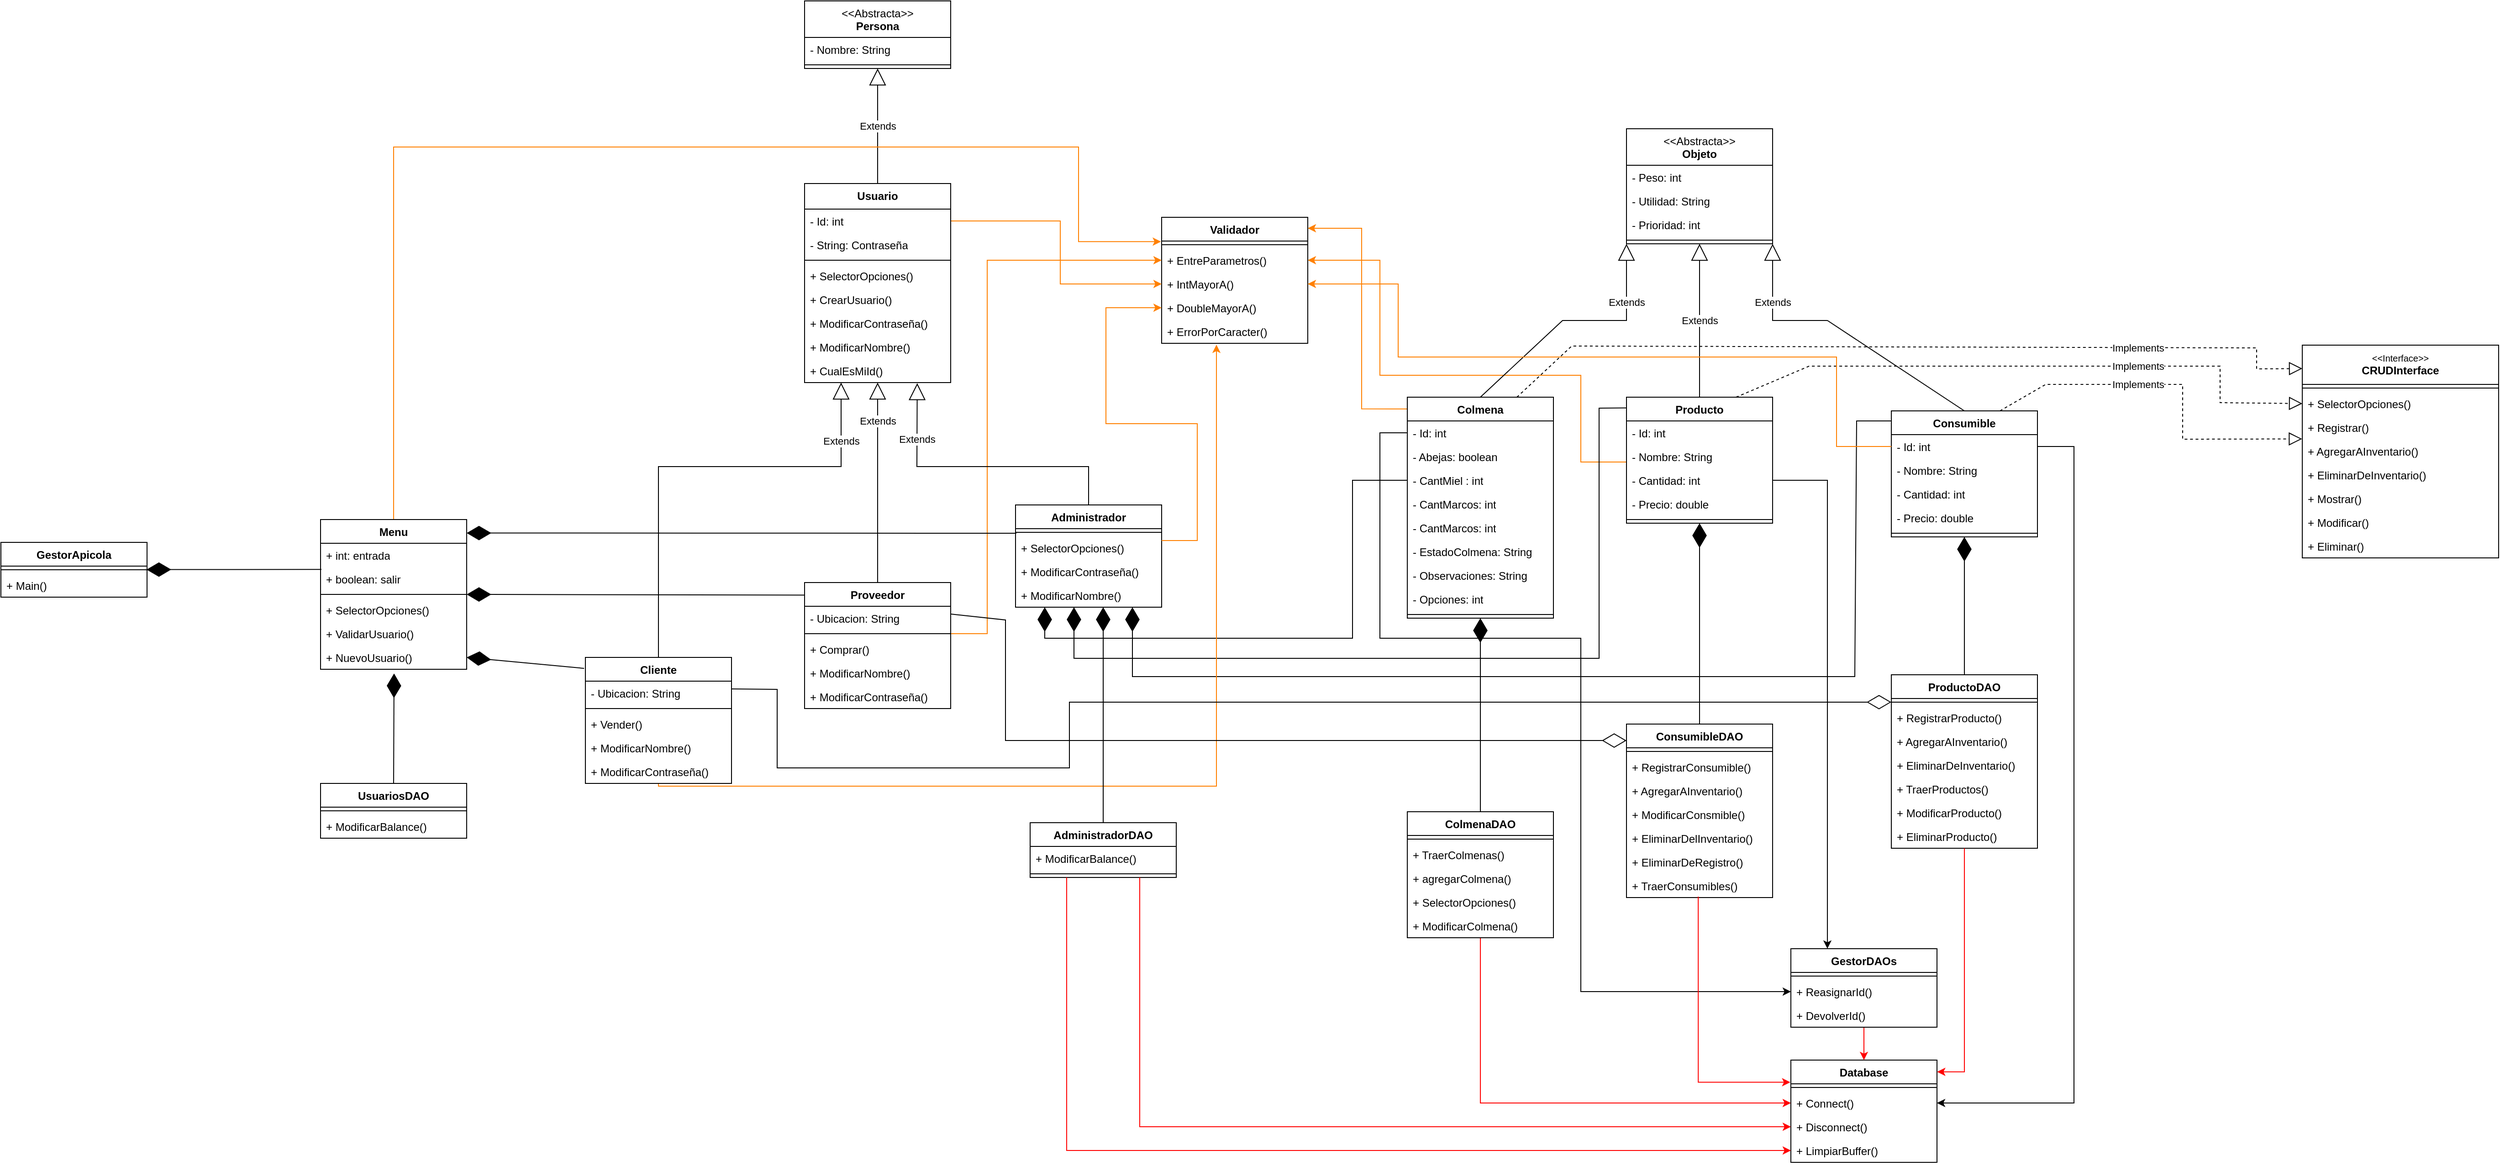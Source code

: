 <mxfile version="26.0.15">
  <diagram name="Página-1" id="S0U7Ry_G8O-12jXjhW5h">
    <mxGraphModel dx="3200" dy="1443" grid="1" gridSize="10" guides="1" tooltips="1" connect="1" arrows="1" fold="1" page="1" pageScale="1" pageWidth="827" pageHeight="1169" math="0" shadow="0">
      <root>
        <mxCell id="0" />
        <mxCell id="1" parent="0" />
        <mxCell id="agRL7B7q_OmJMCRkpYwm-142" style="edgeStyle=orthogonalEdgeStyle;rounded=0;orthogonalLoop=1;jettySize=auto;html=1;entryX=1;entryY=0.5;entryDx=0;entryDy=0;strokeColor=light-dark(#FF8000,#FFFFFF);" parent="1" source="VnUbW1gp2WUWQIYDUB4Y-1" target="NtFb0riGcnAyLl_UJH8j-1" edge="1">
          <mxGeometry relative="1" as="geometry">
            <Array as="points">
              <mxPoint x="1980" y="685" />
              <mxPoint x="1980" y="590" />
              <mxPoint x="1760" y="590" />
              <mxPoint x="1760" y="464" />
            </Array>
          </mxGeometry>
        </mxCell>
        <mxCell id="VnUbW1gp2WUWQIYDUB4Y-1" value="Producto" style="swimlane;fontStyle=1;align=center;verticalAlign=top;childLayout=stackLayout;horizontal=1;startSize=26;horizontalStack=0;resizeParent=1;resizeParentMax=0;resizeLast=0;collapsible=1;marginBottom=0;whiteSpace=wrap;html=1;" parent="1" vertex="1">
          <mxGeometry x="2030" y="614" width="160" height="138" as="geometry" />
        </mxCell>
        <mxCell id="VnUbW1gp2WUWQIYDUB4Y-8" value="&lt;div&gt;- Id: int&lt;/div&gt;" style="text;strokeColor=none;fillColor=none;align=left;verticalAlign=top;spacingLeft=4;spacingRight=4;overflow=hidden;rotatable=0;points=[[0,0.5],[1,0.5]];portConstraint=eastwest;whiteSpace=wrap;html=1;" parent="VnUbW1gp2WUWQIYDUB4Y-1" vertex="1">
          <mxGeometry y="26" width="160" height="26" as="geometry" />
        </mxCell>
        <mxCell id="VnUbW1gp2WUWQIYDUB4Y-11" value="- Nombre: String" style="text;strokeColor=none;fillColor=none;align=left;verticalAlign=top;spacingLeft=4;spacingRight=4;overflow=hidden;rotatable=0;points=[[0,0.5],[1,0.5]];portConstraint=eastwest;whiteSpace=wrap;html=1;" parent="VnUbW1gp2WUWQIYDUB4Y-1" vertex="1">
          <mxGeometry y="52" width="160" height="26" as="geometry" />
        </mxCell>
        <mxCell id="VnUbW1gp2WUWQIYDUB4Y-12" value="- Cantidad: int" style="text;strokeColor=none;fillColor=none;align=left;verticalAlign=top;spacingLeft=4;spacingRight=4;overflow=hidden;rotatable=0;points=[[0,0.5],[1,0.5]];portConstraint=eastwest;whiteSpace=wrap;html=1;" parent="VnUbW1gp2WUWQIYDUB4Y-1" vertex="1">
          <mxGeometry y="78" width="160" height="26" as="geometry" />
        </mxCell>
        <mxCell id="VnUbW1gp2WUWQIYDUB4Y-9" value="- Precio: double" style="text;strokeColor=none;fillColor=none;align=left;verticalAlign=top;spacingLeft=4;spacingRight=4;overflow=hidden;rotatable=0;points=[[0,0.5],[1,0.5]];portConstraint=eastwest;whiteSpace=wrap;html=1;" parent="VnUbW1gp2WUWQIYDUB4Y-1" vertex="1">
          <mxGeometry y="104" width="160" height="26" as="geometry" />
        </mxCell>
        <mxCell id="VnUbW1gp2WUWQIYDUB4Y-5" value="" style="line;strokeWidth=1;fillColor=none;align=left;verticalAlign=middle;spacingTop=-1;spacingLeft=3;spacingRight=3;rotatable=0;labelPosition=right;points=[];portConstraint=eastwest;strokeColor=inherit;" parent="VnUbW1gp2WUWQIYDUB4Y-1" vertex="1">
          <mxGeometry y="130" width="160" height="8" as="geometry" />
        </mxCell>
        <mxCell id="agRL7B7q_OmJMCRkpYwm-141" style="edgeStyle=orthogonalEdgeStyle;rounded=0;orthogonalLoop=1;jettySize=auto;html=1;entryX=1;entryY=0.087;entryDx=0;entryDy=0;strokeColor=light-dark(#FF8000,#FFFFFF);entryPerimeter=0;exitX=-0.001;exitY=0.053;exitDx=0;exitDy=0;exitPerimeter=0;" parent="1" source="VnUbW1gp2WUWQIYDUB4Y-13" target="NtFb0riGcnAyLl_UJH8j-2" edge="1">
          <mxGeometry relative="1" as="geometry">
            <Array as="points">
              <mxPoint x="1740" y="627" />
              <mxPoint x="1740" y="429" />
            </Array>
            <mxPoint x="1790" y="630" as="sourcePoint" />
          </mxGeometry>
        </mxCell>
        <mxCell id="VnUbW1gp2WUWQIYDUB4Y-13" value="&lt;div&gt;Colmena&lt;/div&gt;" style="swimlane;fontStyle=1;align=center;verticalAlign=top;childLayout=stackLayout;horizontal=1;startSize=26;horizontalStack=0;resizeParent=1;resizeParentMax=0;resizeLast=0;collapsible=1;marginBottom=0;whiteSpace=wrap;html=1;points=[[0,0,0,0,0],[0,0.25,0,0,0],[0,0.5,0,0,0],[0,0.75,0,0,0],[0,1,0,0,0],[0.25,0,0,0,0],[0.25,1,0,0,0],[0.5,0,0,0,0],[0.5,1,0,0,0],[0.75,0,0,0,0],[0.75,1,0,0,0],[0.96,0.05,0,6,0],[1,0,0,0,0],[1,0.25,0,0,0],[1,0.5,0,0,0],[1,0.75,0,0,0],[1,1,0,0,0]];" parent="1" vertex="1">
          <mxGeometry x="1790" y="614" width="160" height="242" as="geometry" />
        </mxCell>
        <mxCell id="VnUbW1gp2WUWQIYDUB4Y-16" value="&lt;div&gt;- Id: int&lt;/div&gt;" style="text;strokeColor=none;fillColor=none;align=left;verticalAlign=top;spacingLeft=4;spacingRight=4;overflow=hidden;rotatable=0;points=[[0,0.5],[1,0.5]];portConstraint=eastwest;whiteSpace=wrap;html=1;" parent="VnUbW1gp2WUWQIYDUB4Y-13" vertex="1">
          <mxGeometry y="26" width="160" height="26" as="geometry" />
        </mxCell>
        <mxCell id="VnUbW1gp2WUWQIYDUB4Y-17" value="&lt;div&gt;- Abejas: boolean&lt;/div&gt;&lt;div&gt;&lt;br/&gt;&lt;/div&gt;" style="text;strokeColor=none;fillColor=none;align=left;verticalAlign=top;spacingLeft=4;spacingRight=4;overflow=hidden;rotatable=0;points=[[0,0.5],[1,0.5]];portConstraint=eastwest;whiteSpace=wrap;html=1;" parent="VnUbW1gp2WUWQIYDUB4Y-13" vertex="1">
          <mxGeometry y="52" width="160" height="26" as="geometry" />
        </mxCell>
        <mxCell id="VnUbW1gp2WUWQIYDUB4Y-18" value="- CantMiel : int" style="text;strokeColor=none;fillColor=none;align=left;verticalAlign=top;spacingLeft=4;spacingRight=4;overflow=hidden;rotatable=0;points=[[0,0.5],[1,0.5]];portConstraint=eastwest;whiteSpace=wrap;html=1;" parent="VnUbW1gp2WUWQIYDUB4Y-13" vertex="1">
          <mxGeometry y="78" width="160" height="26" as="geometry" />
        </mxCell>
        <mxCell id="GuIK9Itt6jaUnAtjXkDP-1" value="&lt;div&gt;- CantMarcos: int&lt;/div&gt;" style="text;strokeColor=none;fillColor=none;align=left;verticalAlign=top;spacingLeft=4;spacingRight=4;overflow=hidden;rotatable=0;points=[[0,0.5],[1,0.5]];portConstraint=eastwest;whiteSpace=wrap;html=1;" parent="VnUbW1gp2WUWQIYDUB4Y-13" vertex="1">
          <mxGeometry y="104" width="160" height="26" as="geometry" />
        </mxCell>
        <mxCell id="VnUbW1gp2WUWQIYDUB4Y-19" value="&lt;div&gt;- CantMarcos: int&lt;/div&gt;" style="text;strokeColor=none;fillColor=none;align=left;verticalAlign=top;spacingLeft=4;spacingRight=4;overflow=hidden;rotatable=0;points=[[0,0.5],[1,0.5]];portConstraint=eastwest;whiteSpace=wrap;html=1;" parent="VnUbW1gp2WUWQIYDUB4Y-13" vertex="1">
          <mxGeometry y="130" width="160" height="26" as="geometry" />
        </mxCell>
        <mxCell id="VnUbW1gp2WUWQIYDUB4Y-20" value="&lt;div&gt;- EstadoColmena: String&lt;br&gt;&lt;/div&gt;" style="text;strokeColor=none;fillColor=none;align=left;verticalAlign=top;spacingLeft=4;spacingRight=4;overflow=hidden;rotatable=0;points=[[0,0.5],[1,0.5]];portConstraint=eastwest;whiteSpace=wrap;html=1;" parent="VnUbW1gp2WUWQIYDUB4Y-13" vertex="1">
          <mxGeometry y="156" width="160" height="26" as="geometry" />
        </mxCell>
        <mxCell id="VnUbW1gp2WUWQIYDUB4Y-21" value="- Observaciones: String" style="text;strokeColor=none;fillColor=none;align=left;verticalAlign=top;spacingLeft=4;spacingRight=4;overflow=hidden;rotatable=0;points=[[0,0.5],[1,0.5]];portConstraint=eastwest;whiteSpace=wrap;html=1;" parent="VnUbW1gp2WUWQIYDUB4Y-13" vertex="1">
          <mxGeometry y="182" width="160" height="26" as="geometry" />
        </mxCell>
        <mxCell id="o_m10mHIQjFihFlIrgSd-2" value="&lt;div&gt;- Opciones: int&lt;/div&gt;" style="text;strokeColor=none;fillColor=none;align=left;verticalAlign=top;spacingLeft=4;spacingRight=4;overflow=hidden;rotatable=0;points=[[0,0.5],[1,0.5]];portConstraint=eastwest;whiteSpace=wrap;html=1;" parent="VnUbW1gp2WUWQIYDUB4Y-13" vertex="1">
          <mxGeometry y="208" width="160" height="26" as="geometry" />
        </mxCell>
        <mxCell id="VnUbW1gp2WUWQIYDUB4Y-22" value="" style="line;strokeWidth=1;fillColor=none;align=left;verticalAlign=middle;spacingTop=-1;spacingLeft=3;spacingRight=3;rotatable=0;labelPosition=right;points=[];portConstraint=eastwest;strokeColor=inherit;" parent="VnUbW1gp2WUWQIYDUB4Y-13" vertex="1">
          <mxGeometry y="234" width="160" height="8" as="geometry" />
        </mxCell>
        <mxCell id="VnUbW1gp2WUWQIYDUB4Y-23" value="Consumible" style="swimlane;fontStyle=1;align=center;verticalAlign=top;childLayout=stackLayout;horizontal=1;startSize=26;horizontalStack=0;resizeParent=1;resizeParentMax=0;resizeLast=0;collapsible=1;marginBottom=0;whiteSpace=wrap;html=1;points=[[0,0,0,0,0],[0,0.08,0,0,0],[0,0.25,0,0,0],[0,0.5,0,0,0],[0,0.75,0,0,0],[0,1,0,0,0],[0.25,0,0,0,0],[0.25,1,0,0,0],[0.5,0,0,0,0],[0.5,1,0,0,0],[0.75,0,0,0,0],[0.75,1,0,0,0],[1,0,0,0,0],[1,0.25,0,0,0],[1,0.5,0,0,0],[1,0.75,0,0,0],[1,1,0,0,0]];" parent="1" vertex="1">
          <mxGeometry x="2320" y="629" width="160" height="138" as="geometry" />
        </mxCell>
        <mxCell id="VnUbW1gp2WUWQIYDUB4Y-24" value="&lt;div&gt;- Id: int&lt;/div&gt;" style="text;strokeColor=none;fillColor=none;align=left;verticalAlign=top;spacingLeft=4;spacingRight=4;overflow=hidden;rotatable=0;points=[[0,0.5],[1,0.5]];portConstraint=eastwest;whiteSpace=wrap;html=1;" parent="VnUbW1gp2WUWQIYDUB4Y-23" vertex="1">
          <mxGeometry y="26" width="160" height="26" as="geometry" />
        </mxCell>
        <mxCell id="VnUbW1gp2WUWQIYDUB4Y-25" value="- Nombre: String" style="text;strokeColor=none;fillColor=none;align=left;verticalAlign=top;spacingLeft=4;spacingRight=4;overflow=hidden;rotatable=0;points=[[0,0.5],[1,0.5]];portConstraint=eastwest;whiteSpace=wrap;html=1;" parent="VnUbW1gp2WUWQIYDUB4Y-23" vertex="1">
          <mxGeometry y="52" width="160" height="26" as="geometry" />
        </mxCell>
        <mxCell id="VnUbW1gp2WUWQIYDUB4Y-26" value="- Cantidad: int" style="text;strokeColor=none;fillColor=none;align=left;verticalAlign=top;spacingLeft=4;spacingRight=4;overflow=hidden;rotatable=0;points=[[0,0.5],[1,0.5]];portConstraint=eastwest;whiteSpace=wrap;html=1;" parent="VnUbW1gp2WUWQIYDUB4Y-23" vertex="1">
          <mxGeometry y="78" width="160" height="26" as="geometry" />
        </mxCell>
        <mxCell id="VnUbW1gp2WUWQIYDUB4Y-27" value="- Precio: double" style="text;strokeColor=none;fillColor=none;align=left;verticalAlign=top;spacingLeft=4;spacingRight=4;overflow=hidden;rotatable=0;points=[[0,0.5],[1,0.5]];portConstraint=eastwest;whiteSpace=wrap;html=1;" parent="VnUbW1gp2WUWQIYDUB4Y-23" vertex="1">
          <mxGeometry y="104" width="160" height="26" as="geometry" />
        </mxCell>
        <mxCell id="VnUbW1gp2WUWQIYDUB4Y-28" value="" style="line;strokeWidth=1;fillColor=none;align=left;verticalAlign=middle;spacingTop=-1;spacingLeft=3;spacingRight=3;rotatable=0;labelPosition=right;points=[];portConstraint=eastwest;strokeColor=inherit;" parent="VnUbW1gp2WUWQIYDUB4Y-23" vertex="1">
          <mxGeometry y="130" width="160" height="8" as="geometry" />
        </mxCell>
        <mxCell id="VnUbW1gp2WUWQIYDUB4Y-29" value="&lt;div&gt;&lt;span style=&quot;font-weight: normal;&quot;&gt;&amp;lt;&amp;lt;Abstracta&amp;gt;&amp;gt;&lt;/span&gt;&lt;br&gt;&lt;/div&gt;&lt;div&gt;Objeto&lt;/div&gt;" style="swimlane;fontStyle=1;align=center;verticalAlign=top;childLayout=stackLayout;horizontal=1;startSize=40;horizontalStack=0;resizeParent=1;resizeParentMax=0;resizeLast=0;collapsible=1;marginBottom=0;whiteSpace=wrap;html=1;" parent="1" vertex="1">
          <mxGeometry x="2030" y="320" width="160" height="126" as="geometry">
            <mxRectangle x="1450" y="260" width="80" height="30" as="alternateBounds" />
          </mxGeometry>
        </mxCell>
        <mxCell id="VnUbW1gp2WUWQIYDUB4Y-30" value="&lt;div&gt;- Peso: int&lt;/div&gt;" style="text;strokeColor=none;fillColor=none;align=left;verticalAlign=top;spacingLeft=4;spacingRight=4;overflow=hidden;rotatable=0;points=[[0,0.5],[1,0.5]];portConstraint=eastwest;whiteSpace=wrap;html=1;" parent="VnUbW1gp2WUWQIYDUB4Y-29" vertex="1">
          <mxGeometry y="40" width="160" height="26" as="geometry" />
        </mxCell>
        <mxCell id="VnUbW1gp2WUWQIYDUB4Y-31" value="- Utilidad: String" style="text;strokeColor=none;fillColor=none;align=left;verticalAlign=top;spacingLeft=4;spacingRight=4;overflow=hidden;rotatable=0;points=[[0,0.5],[1,0.5]];portConstraint=eastwest;whiteSpace=wrap;html=1;" parent="VnUbW1gp2WUWQIYDUB4Y-29" vertex="1">
          <mxGeometry y="66" width="160" height="26" as="geometry" />
        </mxCell>
        <mxCell id="VnUbW1gp2WUWQIYDUB4Y-32" value="- Prioridad: int" style="text;strokeColor=none;fillColor=none;align=left;verticalAlign=top;spacingLeft=4;spacingRight=4;overflow=hidden;rotatable=0;points=[[0,0.5],[1,0.5]];portConstraint=eastwest;whiteSpace=wrap;html=1;" parent="VnUbW1gp2WUWQIYDUB4Y-29" vertex="1">
          <mxGeometry y="92" width="160" height="26" as="geometry" />
        </mxCell>
        <mxCell id="VnUbW1gp2WUWQIYDUB4Y-34" value="" style="line;strokeWidth=1;fillColor=none;align=left;verticalAlign=middle;spacingTop=-1;spacingLeft=3;spacingRight=3;rotatable=0;labelPosition=right;points=[];portConstraint=eastwest;strokeColor=inherit;" parent="VnUbW1gp2WUWQIYDUB4Y-29" vertex="1">
          <mxGeometry y="118" width="160" height="8" as="geometry" />
        </mxCell>
        <mxCell id="VnUbW1gp2WUWQIYDUB4Y-35" value="Extends" style="endArrow=block;endSize=16;endFill=0;html=1;rounded=0;entryX=0;entryY=1;entryDx=0;entryDy=0;exitX=0.5;exitY=0;exitDx=0;exitDy=0;" parent="1" source="VnUbW1gp2WUWQIYDUB4Y-13" target="VnUbW1gp2WUWQIYDUB4Y-29" edge="1">
          <mxGeometry x="0.538" width="160" relative="1" as="geometry">
            <mxPoint x="2080" y="598" as="sourcePoint" />
            <mxPoint x="2240" y="598" as="targetPoint" />
            <Array as="points">
              <mxPoint x="1960" y="530" />
              <mxPoint x="2030" y="530" />
            </Array>
            <mxPoint as="offset" />
          </mxGeometry>
        </mxCell>
        <mxCell id="VnUbW1gp2WUWQIYDUB4Y-36" value="Extends" style="endArrow=block;endSize=16;endFill=0;html=1;rounded=0;exitX=0.5;exitY=0;exitDx=0;exitDy=0;entryX=0.5;entryY=1;entryDx=0;entryDy=0;" parent="1" source="VnUbW1gp2WUWQIYDUB4Y-1" target="VnUbW1gp2WUWQIYDUB4Y-29" edge="1">
          <mxGeometry width="160" relative="1" as="geometry">
            <mxPoint x="1960" y="624" as="sourcePoint" />
            <mxPoint x="2160" y="538" as="targetPoint" />
            <mxPoint as="offset" />
          </mxGeometry>
        </mxCell>
        <mxCell id="VnUbW1gp2WUWQIYDUB4Y-37" value="Extends" style="endArrow=block;endSize=16;endFill=0;html=1;rounded=0;entryX=1;entryY=1;entryDx=0;entryDy=0;exitX=0.5;exitY=0;exitDx=0;exitDy=0;" parent="1" source="VnUbW1gp2WUWQIYDUB4Y-23" target="VnUbW1gp2WUWQIYDUB4Y-29" edge="1">
          <mxGeometry x="0.605" width="160" relative="1" as="geometry">
            <mxPoint x="1970" y="634" as="sourcePoint" />
            <mxPoint x="2150" y="540" as="targetPoint" />
            <Array as="points">
              <mxPoint x="2250" y="530" />
              <mxPoint x="2190" y="530" />
            </Array>
            <mxPoint as="offset" />
          </mxGeometry>
        </mxCell>
        <mxCell id="E_W3e4COYVpO_aQ1s2BW-18" style="edgeStyle=orthogonalEdgeStyle;rounded=0;orthogonalLoop=1;jettySize=auto;html=1;entryX=0;entryY=0.5;entryDx=0;entryDy=0;fillColor=#FF0202;strokeColor=light-dark(#FF0000,#FFFFFF);" parent="1" source="VnUbW1gp2WUWQIYDUB4Y-70" target="NtFb0riGcnAyLl_UJH8j-12" edge="1">
          <mxGeometry relative="1" as="geometry" />
        </mxCell>
        <mxCell id="VnUbW1gp2WUWQIYDUB4Y-70" value="&lt;div&gt;ColmenaDAO&lt;/div&gt;&lt;div&gt;&lt;br&gt;&lt;/div&gt;" style="swimlane;fontStyle=1;align=center;verticalAlign=top;childLayout=stackLayout;horizontal=1;startSize=26;horizontalStack=0;resizeParent=1;resizeParentMax=0;resizeLast=0;collapsible=1;marginBottom=0;whiteSpace=wrap;html=1;" parent="1" vertex="1">
          <mxGeometry x="1790" y="1068" width="160" height="138" as="geometry" />
        </mxCell>
        <mxCell id="VnUbW1gp2WUWQIYDUB4Y-71" value="" style="line;strokeWidth=1;fillColor=none;align=left;verticalAlign=middle;spacingTop=-1;spacingLeft=3;spacingRight=3;rotatable=0;labelPosition=right;points=[];portConstraint=eastwest;strokeColor=inherit;" parent="VnUbW1gp2WUWQIYDUB4Y-70" vertex="1">
          <mxGeometry y="26" width="160" height="8" as="geometry" />
        </mxCell>
        <mxCell id="VnUbW1gp2WUWQIYDUB4Y-72" value="+ TraerColmenas()&lt;span style=&quot;white-space: pre;&quot;&gt;&#x9;&lt;/span&gt;" style="text;strokeColor=none;fillColor=none;align=left;verticalAlign=top;spacingLeft=4;spacingRight=4;overflow=hidden;rotatable=0;points=[[0,0.5],[1,0.5]];portConstraint=eastwest;whiteSpace=wrap;html=1;" parent="VnUbW1gp2WUWQIYDUB4Y-70" vertex="1">
          <mxGeometry y="34" width="160" height="26" as="geometry" />
        </mxCell>
        <mxCell id="o_m10mHIQjFihFlIrgSd-3" value="+ agregarColmena()" style="text;strokeColor=none;fillColor=none;align=left;verticalAlign=top;spacingLeft=4;spacingRight=4;overflow=hidden;rotatable=0;points=[[0,0.5],[1,0.5]];portConstraint=eastwest;whiteSpace=wrap;html=1;" parent="VnUbW1gp2WUWQIYDUB4Y-70" vertex="1">
          <mxGeometry y="60" width="160" height="26" as="geometry" />
        </mxCell>
        <mxCell id="o_m10mHIQjFihFlIrgSd-4" value="+ SelectorOpciones()" style="text;strokeColor=none;fillColor=none;align=left;verticalAlign=top;spacingLeft=4;spacingRight=4;overflow=hidden;rotatable=0;points=[[0,0.5],[1,0.5]];portConstraint=eastwest;whiteSpace=wrap;html=1;" parent="VnUbW1gp2WUWQIYDUB4Y-70" vertex="1">
          <mxGeometry y="86" width="160" height="26" as="geometry" />
        </mxCell>
        <mxCell id="o_m10mHIQjFihFlIrgSd-5" value="+ ModificarColmena()" style="text;strokeColor=none;fillColor=none;align=left;verticalAlign=top;spacingLeft=4;spacingRight=4;overflow=hidden;rotatable=0;points=[[0,0.5],[1,0.5]];portConstraint=eastwest;whiteSpace=wrap;html=1;" parent="VnUbW1gp2WUWQIYDUB4Y-70" vertex="1">
          <mxGeometry y="112" width="160" height="26" as="geometry" />
        </mxCell>
        <mxCell id="VnUbW1gp2WUWQIYDUB4Y-73" value="&lt;div&gt;ProductoDAO&lt;/div&gt;&lt;div&gt;&lt;br&gt;&lt;/div&gt;" style="swimlane;fontStyle=1;align=center;verticalAlign=top;childLayout=stackLayout;horizontal=1;startSize=26;horizontalStack=0;resizeParent=1;resizeParentMax=0;resizeLast=0;collapsible=1;marginBottom=0;whiteSpace=wrap;html=1;" parent="1" vertex="1">
          <mxGeometry x="2320" y="918" width="160" height="190" as="geometry" />
        </mxCell>
        <mxCell id="VnUbW1gp2WUWQIYDUB4Y-74" value="" style="line;strokeWidth=1;fillColor=none;align=left;verticalAlign=middle;spacingTop=-1;spacingLeft=3;spacingRight=3;rotatable=0;labelPosition=right;points=[];portConstraint=eastwest;strokeColor=inherit;" parent="VnUbW1gp2WUWQIYDUB4Y-73" vertex="1">
          <mxGeometry y="26" width="160" height="8" as="geometry" />
        </mxCell>
        <mxCell id="VnUbW1gp2WUWQIYDUB4Y-75" value="+ RegistrarProducto()" style="text;strokeColor=none;fillColor=none;align=left;verticalAlign=top;spacingLeft=4;spacingRight=4;overflow=hidden;rotatable=0;points=[[0,0.5],[1,0.5]];portConstraint=eastwest;whiteSpace=wrap;html=1;" parent="VnUbW1gp2WUWQIYDUB4Y-73" vertex="1">
          <mxGeometry y="34" width="160" height="26" as="geometry" />
        </mxCell>
        <mxCell id="QvxnHqEfYculcHXHypGv-64" value="+ AgregarAInventario()" style="text;strokeColor=none;fillColor=none;align=left;verticalAlign=top;spacingLeft=4;spacingRight=4;overflow=hidden;rotatable=0;points=[[0,0.5],[1,0.5]];portConstraint=eastwest;whiteSpace=wrap;html=1;" parent="VnUbW1gp2WUWQIYDUB4Y-73" vertex="1">
          <mxGeometry y="60" width="160" height="26" as="geometry" />
        </mxCell>
        <mxCell id="QvxnHqEfYculcHXHypGv-65" value="+ EliminarDeInventario()" style="text;strokeColor=none;fillColor=none;align=left;verticalAlign=top;spacingLeft=4;spacingRight=4;overflow=hidden;rotatable=0;points=[[0,0.5],[1,0.5]];portConstraint=eastwest;whiteSpace=wrap;html=1;" parent="VnUbW1gp2WUWQIYDUB4Y-73" vertex="1">
          <mxGeometry y="86" width="160" height="26" as="geometry" />
        </mxCell>
        <mxCell id="QvxnHqEfYculcHXHypGv-66" value="+ TraerProductos()" style="text;strokeColor=none;fillColor=none;align=left;verticalAlign=top;spacingLeft=4;spacingRight=4;overflow=hidden;rotatable=0;points=[[0,0.5],[1,0.5]];portConstraint=eastwest;whiteSpace=wrap;html=1;" parent="VnUbW1gp2WUWQIYDUB4Y-73" vertex="1">
          <mxGeometry y="112" width="160" height="26" as="geometry" />
        </mxCell>
        <mxCell id="QvxnHqEfYculcHXHypGv-67" value="+ ModificarProducto()" style="text;strokeColor=none;fillColor=none;align=left;verticalAlign=top;spacingLeft=4;spacingRight=4;overflow=hidden;rotatable=0;points=[[0,0.5],[1,0.5]];portConstraint=eastwest;whiteSpace=wrap;html=1;" parent="VnUbW1gp2WUWQIYDUB4Y-73" vertex="1">
          <mxGeometry y="138" width="160" height="26" as="geometry" />
        </mxCell>
        <mxCell id="QvxnHqEfYculcHXHypGv-68" value="+ EliminarProducto()" style="text;strokeColor=none;fillColor=none;align=left;verticalAlign=top;spacingLeft=4;spacingRight=4;overflow=hidden;rotatable=0;points=[[0,0.5],[1,0.5]];portConstraint=eastwest;whiteSpace=wrap;html=1;" parent="VnUbW1gp2WUWQIYDUB4Y-73" vertex="1">
          <mxGeometry y="164" width="160" height="26" as="geometry" />
        </mxCell>
        <mxCell id="E_W3e4COYVpO_aQ1s2BW-13" style="edgeStyle=orthogonalEdgeStyle;rounded=0;orthogonalLoop=1;jettySize=auto;html=1;entryX=0.25;entryY=0;entryDx=0;entryDy=0;exitX=1;exitY=0.5;exitDx=0;exitDy=0;" parent="1" source="VnUbW1gp2WUWQIYDUB4Y-12" target="NtFb0riGcnAyLl_UJH8j-16" edge="1">
          <mxGeometry relative="1" as="geometry">
            <mxPoint x="2210" y="1027" as="sourcePoint" />
            <Array as="points">
              <mxPoint x="2250" y="705" />
            </Array>
          </mxGeometry>
        </mxCell>
        <mxCell id="VnUbW1gp2WUWQIYDUB4Y-76" value="&lt;div&gt;ConsumibleDAO&lt;/div&gt;" style="swimlane;fontStyle=1;align=center;verticalAlign=top;childLayout=stackLayout;horizontal=1;startSize=26;horizontalStack=0;resizeParent=1;resizeParentMax=0;resizeLast=0;collapsible=1;marginBottom=0;whiteSpace=wrap;html=1;" parent="1" vertex="1">
          <mxGeometry x="2030" y="972" width="160" height="190" as="geometry" />
        </mxCell>
        <mxCell id="VnUbW1gp2WUWQIYDUB4Y-77" value="" style="line;strokeWidth=1;fillColor=none;align=left;verticalAlign=middle;spacingTop=-1;spacingLeft=3;spacingRight=3;rotatable=0;labelPosition=right;points=[];portConstraint=eastwest;strokeColor=inherit;" parent="VnUbW1gp2WUWQIYDUB4Y-76" vertex="1">
          <mxGeometry y="26" width="160" height="8" as="geometry" />
        </mxCell>
        <mxCell id="QvxnHqEfYculcHXHypGv-60" value="+ RegistrarConsumible()" style="text;strokeColor=none;fillColor=none;align=left;verticalAlign=top;spacingLeft=4;spacingRight=4;overflow=hidden;rotatable=0;points=[[0,0.5],[1,0.5]];portConstraint=eastwest;whiteSpace=wrap;html=1;" parent="VnUbW1gp2WUWQIYDUB4Y-76" vertex="1">
          <mxGeometry y="34" width="160" height="26" as="geometry" />
        </mxCell>
        <mxCell id="QvxnHqEfYculcHXHypGv-59" value="+ AgregarAInventario()&lt;span style=&quot;white-space: pre;&quot;&gt;&#x9;&lt;/span&gt;" style="text;strokeColor=none;fillColor=none;align=left;verticalAlign=top;spacingLeft=4;spacingRight=4;overflow=hidden;rotatable=0;points=[[0,0.5],[1,0.5]];portConstraint=eastwest;whiteSpace=wrap;html=1;" parent="VnUbW1gp2WUWQIYDUB4Y-76" vertex="1">
          <mxGeometry y="60" width="160" height="26" as="geometry" />
        </mxCell>
        <mxCell id="QvxnHqEfYculcHXHypGv-61" value="+ ModificarConsmible()" style="text;strokeColor=none;fillColor=none;align=left;verticalAlign=top;spacingLeft=4;spacingRight=4;overflow=hidden;rotatable=0;points=[[0,0.5],[1,0.5]];portConstraint=eastwest;whiteSpace=wrap;html=1;" parent="VnUbW1gp2WUWQIYDUB4Y-76" vertex="1">
          <mxGeometry y="86" width="160" height="26" as="geometry" />
        </mxCell>
        <mxCell id="o_m10mHIQjFihFlIrgSd-1" value="+ EliminarDelInventario()" style="text;strokeColor=none;fillColor=none;align=left;verticalAlign=top;spacingLeft=4;spacingRight=4;overflow=hidden;rotatable=0;points=[[0,0.5],[1,0.5]];portConstraint=eastwest;whiteSpace=wrap;html=1;" parent="VnUbW1gp2WUWQIYDUB4Y-76" vertex="1">
          <mxGeometry y="112" width="160" height="26" as="geometry" />
        </mxCell>
        <mxCell id="QvxnHqEfYculcHXHypGv-62" value="+ EliminarDeRegistro()" style="text;strokeColor=none;fillColor=none;align=left;verticalAlign=top;spacingLeft=4;spacingRight=4;overflow=hidden;rotatable=0;points=[[0,0.5],[1,0.5]];portConstraint=eastwest;whiteSpace=wrap;html=1;" parent="VnUbW1gp2WUWQIYDUB4Y-76" vertex="1">
          <mxGeometry y="138" width="160" height="26" as="geometry" />
        </mxCell>
        <mxCell id="QvxnHqEfYculcHXHypGv-63" value="+ TraerConsumibles()" style="text;strokeColor=none;fillColor=none;align=left;verticalAlign=top;spacingLeft=4;spacingRight=4;overflow=hidden;rotatable=0;points=[[0,0.5],[1,0.5]];portConstraint=eastwest;whiteSpace=wrap;html=1;" parent="VnUbW1gp2WUWQIYDUB4Y-76" vertex="1">
          <mxGeometry y="164" width="160" height="26" as="geometry" />
        </mxCell>
        <mxCell id="VnUbW1gp2WUWQIYDUB4Y-89" value="" style="endArrow=diamondThin;endFill=1;endSize=24;html=1;rounded=0;exitX=0.5;exitY=0;exitDx=0;exitDy=0;entryX=0.5;entryY=1;entryDx=0;entryDy=0;entryPerimeter=0;" parent="1" source="VnUbW1gp2WUWQIYDUB4Y-70" target="VnUbW1gp2WUWQIYDUB4Y-13" edge="1">
          <mxGeometry width="160" relative="1" as="geometry">
            <mxPoint x="2050" y="1268" as="sourcePoint" />
            <mxPoint x="1870.16" y="856.702" as="targetPoint" />
          </mxGeometry>
        </mxCell>
        <mxCell id="VnUbW1gp2WUWQIYDUB4Y-90" value="" style="endArrow=diamondThin;endFill=1;endSize=24;html=1;rounded=0;exitX=0.5;exitY=0;exitDx=0;exitDy=0;entryX=0.5;entryY=1;entryDx=0;entryDy=0;entryPerimeter=0;" parent="1" source="VnUbW1gp2WUWQIYDUB4Y-73" target="VnUbW1gp2WUWQIYDUB4Y-23" edge="1">
          <mxGeometry width="160" relative="1" as="geometry">
            <mxPoint x="2402" y="878" as="sourcePoint" />
            <mxPoint x="2400" y="778" as="targetPoint" />
          </mxGeometry>
        </mxCell>
        <mxCell id="VnUbW1gp2WUWQIYDUB4Y-91" value="" style="endArrow=diamondThin;endFill=1;endSize=24;html=1;rounded=0;exitX=0.5;exitY=0;exitDx=0;exitDy=0;entryX=0.5;entryY=1;entryDx=0;entryDy=0;" parent="1" source="VnUbW1gp2WUWQIYDUB4Y-76" target="VnUbW1gp2WUWQIYDUB4Y-1" edge="1">
          <mxGeometry width="160" relative="1" as="geometry">
            <mxPoint x="2129.62" y="1148" as="sourcePoint" />
            <mxPoint x="2130" y="778" as="targetPoint" />
          </mxGeometry>
        </mxCell>
        <mxCell id="NtFb0riGcnAyLl_UJH8j-2" value="&lt;div&gt;Validador&lt;/div&gt;" style="swimlane;fontStyle=1;align=center;verticalAlign=top;childLayout=stackLayout;horizontal=1;startSize=26;horizontalStack=0;resizeParent=1;resizeParentMax=0;resizeLast=0;collapsible=1;marginBottom=0;whiteSpace=wrap;html=1;" parent="1" vertex="1">
          <mxGeometry x="1521" y="417" width="160" height="138" as="geometry" />
        </mxCell>
        <mxCell id="NtFb0riGcnAyLl_UJH8j-6" value="" style="line;strokeWidth=1;fillColor=none;align=left;verticalAlign=middle;spacingTop=-1;spacingLeft=3;spacingRight=3;rotatable=0;labelPosition=right;points=[];portConstraint=eastwest;strokeColor=inherit;" parent="NtFb0riGcnAyLl_UJH8j-2" vertex="1">
          <mxGeometry y="26" width="160" height="8" as="geometry" />
        </mxCell>
        <mxCell id="NtFb0riGcnAyLl_UJH8j-1" value="+ EntreParametros()" style="text;strokeColor=none;fillColor=none;align=left;verticalAlign=top;spacingLeft=4;spacingRight=4;overflow=hidden;rotatable=0;points=[[0,0.5],[1,0.5]];portConstraint=eastwest;whiteSpace=wrap;html=1;" parent="NtFb0riGcnAyLl_UJH8j-2" vertex="1">
          <mxGeometry y="34" width="160" height="26" as="geometry" />
        </mxCell>
        <mxCell id="NtFb0riGcnAyLl_UJH8j-7" value="+ IntMayorA()" style="text;strokeColor=none;fillColor=none;align=left;verticalAlign=top;spacingLeft=4;spacingRight=4;overflow=hidden;rotatable=0;points=[[0,0.5],[1,0.5]];portConstraint=eastwest;whiteSpace=wrap;html=1;" parent="NtFb0riGcnAyLl_UJH8j-2" vertex="1">
          <mxGeometry y="60" width="160" height="26" as="geometry" />
        </mxCell>
        <mxCell id="NtFb0riGcnAyLl_UJH8j-8" value="+ DoubleMayorA()" style="text;strokeColor=none;fillColor=none;align=left;verticalAlign=top;spacingLeft=4;spacingRight=4;overflow=hidden;rotatable=0;points=[[0,0.5],[1,0.5]];portConstraint=eastwest;whiteSpace=wrap;html=1;" parent="NtFb0riGcnAyLl_UJH8j-2" vertex="1">
          <mxGeometry y="86" width="160" height="26" as="geometry" />
        </mxCell>
        <mxCell id="NtFb0riGcnAyLl_UJH8j-9" value="+ ErrorPorCaracter()" style="text;strokeColor=none;fillColor=none;align=left;verticalAlign=top;spacingLeft=4;spacingRight=4;overflow=hidden;rotatable=0;points=[[0,0.5],[1,0.5]];portConstraint=eastwest;whiteSpace=wrap;html=1;" parent="NtFb0riGcnAyLl_UJH8j-2" vertex="1">
          <mxGeometry y="112" width="160" height="26" as="geometry" />
        </mxCell>
        <mxCell id="NtFb0riGcnAyLl_UJH8j-10" value="&lt;div&gt;Database&lt;/div&gt;" style="swimlane;fontStyle=1;align=center;verticalAlign=top;childLayout=stackLayout;horizontal=1;startSize=26;horizontalStack=0;resizeParent=1;resizeParentMax=0;resizeLast=0;collapsible=1;marginBottom=0;whiteSpace=wrap;html=1;" parent="1" vertex="1">
          <mxGeometry x="2210" y="1340" width="160" height="112" as="geometry" />
        </mxCell>
        <mxCell id="NtFb0riGcnAyLl_UJH8j-11" value="" style="line;strokeWidth=1;fillColor=none;align=left;verticalAlign=middle;spacingTop=-1;spacingLeft=3;spacingRight=3;rotatable=0;labelPosition=right;points=[];portConstraint=eastwest;strokeColor=inherit;" parent="NtFb0riGcnAyLl_UJH8j-10" vertex="1">
          <mxGeometry y="26" width="160" height="8" as="geometry" />
        </mxCell>
        <mxCell id="NtFb0riGcnAyLl_UJH8j-12" value="+ Connect()" style="text;strokeColor=none;fillColor=none;align=left;verticalAlign=top;spacingLeft=4;spacingRight=4;overflow=hidden;rotatable=0;points=[[0,0.5],[1,0.5]];portConstraint=eastwest;whiteSpace=wrap;html=1;" parent="NtFb0riGcnAyLl_UJH8j-10" vertex="1">
          <mxGeometry y="34" width="160" height="26" as="geometry" />
        </mxCell>
        <mxCell id="NtFb0riGcnAyLl_UJH8j-13" value="+ Disconnect()" style="text;strokeColor=none;fillColor=none;align=left;verticalAlign=top;spacingLeft=4;spacingRight=4;overflow=hidden;rotatable=0;points=[[0,0.5],[1,0.5]];portConstraint=eastwest;whiteSpace=wrap;html=1;" parent="NtFb0riGcnAyLl_UJH8j-10" vertex="1">
          <mxGeometry y="60" width="160" height="26" as="geometry" />
        </mxCell>
        <mxCell id="NtFb0riGcnAyLl_UJH8j-15" value="+ LimpiarBuffer()" style="text;strokeColor=none;fillColor=none;align=left;verticalAlign=top;spacingLeft=4;spacingRight=4;overflow=hidden;rotatable=0;points=[[0,0.5],[1,0.5]];portConstraint=eastwest;whiteSpace=wrap;html=1;" parent="NtFb0riGcnAyLl_UJH8j-10" vertex="1">
          <mxGeometry y="86" width="160" height="26" as="geometry" />
        </mxCell>
        <mxCell id="E_W3e4COYVpO_aQ1s2BW-16" style="edgeStyle=orthogonalEdgeStyle;rounded=0;orthogonalLoop=1;jettySize=auto;html=1;entryX=0.5;entryY=0;entryDx=0;entryDy=0;strokeColor=light-dark(#FF0000,#FFFFFF);" parent="1" source="NtFb0riGcnAyLl_UJH8j-16" target="NtFb0riGcnAyLl_UJH8j-10" edge="1">
          <mxGeometry relative="1" as="geometry" />
        </mxCell>
        <mxCell id="NtFb0riGcnAyLl_UJH8j-16" value="GestorDAOs" style="swimlane;fontStyle=1;align=center;verticalAlign=top;childLayout=stackLayout;horizontal=1;startSize=26;horizontalStack=0;resizeParent=1;resizeParentMax=0;resizeLast=0;collapsible=1;marginBottom=0;whiteSpace=wrap;html=1;" parent="1" vertex="1">
          <mxGeometry x="2210" y="1218" width="160" height="86" as="geometry" />
        </mxCell>
        <mxCell id="NtFb0riGcnAyLl_UJH8j-17" value="" style="line;strokeWidth=1;fillColor=none;align=left;verticalAlign=middle;spacingTop=-1;spacingLeft=3;spacingRight=3;rotatable=0;labelPosition=right;points=[];portConstraint=eastwest;strokeColor=inherit;" parent="NtFb0riGcnAyLl_UJH8j-16" vertex="1">
          <mxGeometry y="26" width="160" height="8" as="geometry" />
        </mxCell>
        <mxCell id="NtFb0riGcnAyLl_UJH8j-22" value="+ ReasignarId()" style="text;strokeColor=none;fillColor=none;align=left;verticalAlign=top;spacingLeft=4;spacingRight=4;overflow=hidden;rotatable=0;points=[[0,0.5],[1,0.5]];portConstraint=eastwest;whiteSpace=wrap;html=1;" parent="NtFb0riGcnAyLl_UJH8j-16" vertex="1">
          <mxGeometry y="34" width="160" height="26" as="geometry" />
        </mxCell>
        <mxCell id="NtFb0riGcnAyLl_UJH8j-18" value="+ DevolverId()" style="text;strokeColor=none;fillColor=none;align=left;verticalAlign=top;spacingLeft=4;spacingRight=4;overflow=hidden;rotatable=0;points=[[0,0.5],[1,0.5]];portConstraint=eastwest;whiteSpace=wrap;html=1;" parent="NtFb0riGcnAyLl_UJH8j-16" vertex="1">
          <mxGeometry y="60" width="160" height="26" as="geometry" />
        </mxCell>
        <mxCell id="E_W3e4COYVpO_aQ1s2BW-2" value="" style="endArrow=diamondThin;endFill=1;endSize=24;html=1;rounded=0;exitX=0;exitY=0.085;exitDx=0;exitDy=0;exitPerimeter=0;entryX=0.4;entryY=1;entryDx=0;entryDy=0;entryPerimeter=0;" parent="1" source="VnUbW1gp2WUWQIYDUB4Y-1" target="QvxnHqEfYculcHXHypGv-72" edge="1">
          <mxGeometry width="160" relative="1" as="geometry">
            <mxPoint x="2048.88" y="1018.524" as="sourcePoint" />
            <mxPoint x="1558.88" y="968.524" as="targetPoint" />
            <Array as="points">
              <mxPoint x="2000" y="626" />
              <mxPoint x="2000" y="900" />
              <mxPoint x="1425" y="900" />
            </Array>
          </mxGeometry>
        </mxCell>
        <mxCell id="E_W3e4COYVpO_aQ1s2BW-4" value="" style="endArrow=diamondThin;endFill=1;endSize=24;html=1;rounded=0;exitX=0;exitY=0.5;exitDx=0;exitDy=0;entryX=0.2;entryY=1;entryDx=0;entryDy=0;entryPerimeter=0;" parent="1" source="VnUbW1gp2WUWQIYDUB4Y-18" target="QvxnHqEfYculcHXHypGv-72" edge="1">
          <mxGeometry width="160" relative="1" as="geometry">
            <mxPoint x="1789.36" y="1127.536" as="sourcePoint" />
            <mxPoint x="1390" y="800" as="targetPoint" />
            <Array as="points">
              <mxPoint x="1730" y="705" />
              <mxPoint x="1730" y="878" />
              <mxPoint x="1393" y="878" />
            </Array>
          </mxGeometry>
        </mxCell>
        <mxCell id="E_W3e4COYVpO_aQ1s2BW-5" value="" style="endArrow=diamondThin;endFill=1;endSize=24;html=1;rounded=0;entryX=0.8;entryY=1;entryDx=0;entryDy=0;exitX=0;exitY=0.08;exitDx=0;exitDy=0;exitPerimeter=0;entryPerimeter=0;" parent="1" source="VnUbW1gp2WUWQIYDUB4Y-23" target="QvxnHqEfYculcHXHypGv-72" edge="1">
          <mxGeometry width="160" relative="1" as="geometry">
            <mxPoint x="2310" y="628" as="sourcePoint" />
            <mxPoint x="1560" y="927.008" as="targetPoint" />
            <Array as="points">
              <mxPoint x="2282" y="640" />
              <mxPoint x="2280" y="920" />
              <mxPoint x="1489" y="920" />
            </Array>
          </mxGeometry>
        </mxCell>
        <mxCell id="E_W3e4COYVpO_aQ1s2BW-12" style="edgeStyle=orthogonalEdgeStyle;rounded=0;orthogonalLoop=1;jettySize=auto;html=1;entryX=0;entryY=0.5;entryDx=0;entryDy=0;exitX=0;exitY=0.5;exitDx=0;exitDy=0;" parent="1" source="VnUbW1gp2WUWQIYDUB4Y-16" target="NtFb0riGcnAyLl_UJH8j-22" edge="1">
          <mxGeometry relative="1" as="geometry">
            <mxPoint x="1970" y="1298" as="targetPoint" />
            <Array as="points">
              <mxPoint x="1760" y="653" />
              <mxPoint x="1760" y="878" />
              <mxPoint x="1980" y="878" />
              <mxPoint x="1980" y="1265" />
            </Array>
            <mxPoint x="1950" y="1137" as="sourcePoint" />
          </mxGeometry>
        </mxCell>
        <mxCell id="E_W3e4COYVpO_aQ1s2BW-14" style="edgeStyle=orthogonalEdgeStyle;rounded=0;orthogonalLoop=1;jettySize=auto;html=1;entryX=1;entryY=0.5;entryDx=0;entryDy=0;exitX=1;exitY=0.5;exitDx=0;exitDy=0;" parent="1" source="VnUbW1gp2WUWQIYDUB4Y-24" target="NtFb0riGcnAyLl_UJH8j-12" edge="1">
          <mxGeometry relative="1" as="geometry">
            <mxPoint x="2370" y="1292" as="targetPoint" />
            <Array as="points">
              <mxPoint x="2520" y="668" />
              <mxPoint x="2520" y="1387" />
            </Array>
            <mxPoint x="2480" y="628" as="sourcePoint" />
          </mxGeometry>
        </mxCell>
        <mxCell id="E_W3e4COYVpO_aQ1s2BW-15" style="edgeStyle=orthogonalEdgeStyle;rounded=0;orthogonalLoop=1;jettySize=auto;html=1;entryX=1.001;entryY=0.115;entryDx=0;entryDy=0;entryPerimeter=0;strokeColor=light-dark(#FF0000,#FFFFFF);" parent="1" source="VnUbW1gp2WUWQIYDUB4Y-73" target="NtFb0riGcnAyLl_UJH8j-10" edge="1">
          <mxGeometry relative="1" as="geometry" />
        </mxCell>
        <mxCell id="E_W3e4COYVpO_aQ1s2BW-17" style="edgeStyle=orthogonalEdgeStyle;rounded=0;orthogonalLoop=1;jettySize=auto;html=1;entryX=-0.004;entryY=0.217;entryDx=0;entryDy=0;fillColor=#FF0000;strokeColor=light-dark(#FF0000,#FFFFFF);entryPerimeter=0;exitX=0.491;exitY=0.962;exitDx=0;exitDy=0;exitPerimeter=0;" parent="1" source="QvxnHqEfYculcHXHypGv-63" target="NtFb0riGcnAyLl_UJH8j-10" edge="1">
          <mxGeometry relative="1" as="geometry">
            <Array as="points">
              <mxPoint x="2109" y="1364" />
            </Array>
          </mxGeometry>
        </mxCell>
        <mxCell id="agRL7B7q_OmJMCRkpYwm-140" style="edgeStyle=orthogonalEdgeStyle;rounded=0;orthogonalLoop=1;jettySize=auto;html=1;entryX=0.375;entryY=1.058;entryDx=0;entryDy=0;entryPerimeter=0;strokeColor=light-dark(#FF8000,#FFFFFF);" parent="1" source="QvxnHqEfYculcHXHypGv-16" target="NtFb0riGcnAyLl_UJH8j-9" edge="1">
          <mxGeometry relative="1" as="geometry">
            <mxPoint x="1580" y="700" as="targetPoint" />
            <Array as="points">
              <mxPoint x="1581" y="1040" />
            </Array>
          </mxGeometry>
        </mxCell>
        <mxCell id="QvxnHqEfYculcHXHypGv-16" value="Cliente" style="swimlane;fontStyle=1;align=center;verticalAlign=top;childLayout=stackLayout;horizontal=1;startSize=26;horizontalStack=0;resizeParent=1;resizeParentMax=0;resizeLast=0;collapsible=1;marginBottom=0;whiteSpace=wrap;html=1;points=[[0,0,0,0,0],[0,0.1,0,0,0],[0,0.25,0,0,0],[0,0.5,0,0,0],[0,0.75,0,0,0],[0,1,0,0,0],[0.25,0,0,0,0],[0.25,1,0,0,0],[0.5,0,0,0,0],[0.5,1,0,0,0],[0.75,0,0,0,0],[0.75,1,0,0,0],[1,0,0,0,0],[1,0.25,0,0,0],[1,0.5,0,0,0],[1,0.75,0,0,0],[1,1,0,0,0]];" parent="1" vertex="1">
          <mxGeometry x="890" y="899" width="160" height="138" as="geometry" />
        </mxCell>
        <mxCell id="QvxnHqEfYculcHXHypGv-33" value="- Ubicacion: String" style="text;strokeColor=none;fillColor=none;align=left;verticalAlign=top;spacingLeft=4;spacingRight=4;overflow=hidden;rotatable=0;points=[[0,0.5],[1,0.5]];portConstraint=eastwest;whiteSpace=wrap;html=1;" parent="QvxnHqEfYculcHXHypGv-16" vertex="1">
          <mxGeometry y="26" width="160" height="26" as="geometry" />
        </mxCell>
        <mxCell id="QvxnHqEfYculcHXHypGv-21" value="" style="line;strokeWidth=1;fillColor=none;align=left;verticalAlign=middle;spacingTop=-1;spacingLeft=3;spacingRight=3;rotatable=0;labelPosition=right;points=[];portConstraint=eastwest;strokeColor=inherit;" parent="QvxnHqEfYculcHXHypGv-16" vertex="1">
          <mxGeometry y="52" width="160" height="8" as="geometry" />
        </mxCell>
        <mxCell id="QvxnHqEfYculcHXHypGv-22" value="+ Vender()" style="text;strokeColor=none;fillColor=none;align=left;verticalAlign=top;spacingLeft=4;spacingRight=4;overflow=hidden;rotatable=0;points=[[0,0.5],[1,0.5]];portConstraint=eastwest;whiteSpace=wrap;html=1;" parent="QvxnHqEfYculcHXHypGv-16" vertex="1">
          <mxGeometry y="60" width="160" height="26" as="geometry" />
        </mxCell>
        <mxCell id="Bif2rl2DvEpy9ff8UWo8-2" value="+ ModificarNombre()" style="text;strokeColor=none;fillColor=none;align=left;verticalAlign=top;spacingLeft=4;spacingRight=4;overflow=hidden;rotatable=0;points=[[0,0.5],[1,0.5]];portConstraint=eastwest;whiteSpace=wrap;html=1;" parent="QvxnHqEfYculcHXHypGv-16" vertex="1">
          <mxGeometry y="86" width="160" height="26" as="geometry" />
        </mxCell>
        <mxCell id="Bif2rl2DvEpy9ff8UWo8-1" value="+ ModificarContraseña()" style="text;strokeColor=none;fillColor=none;align=left;verticalAlign=top;spacingLeft=4;spacingRight=4;overflow=hidden;rotatable=0;points=[[0,0.5],[1,0.5]];portConstraint=eastwest;whiteSpace=wrap;html=1;" parent="QvxnHqEfYculcHXHypGv-16" vertex="1">
          <mxGeometry y="112" width="160" height="26" as="geometry" />
        </mxCell>
        <mxCell id="agRL7B7q_OmJMCRkpYwm-139" style="edgeStyle=orthogonalEdgeStyle;rounded=0;orthogonalLoop=1;jettySize=auto;html=1;entryX=0;entryY=0.5;entryDx=0;entryDy=0;strokeColor=light-dark(#FF8000,#FFFFFF);" parent="1" source="QvxnHqEfYculcHXHypGv-23" target="NtFb0riGcnAyLl_UJH8j-1" edge="1">
          <mxGeometry relative="1" as="geometry">
            <Array as="points">
              <mxPoint x="1330" y="873" />
              <mxPoint x="1330" y="464" />
            </Array>
          </mxGeometry>
        </mxCell>
        <mxCell id="QvxnHqEfYculcHXHypGv-23" value="Proveedor" style="swimlane;fontStyle=1;align=center;verticalAlign=top;childLayout=stackLayout;horizontal=1;startSize=26;horizontalStack=0;resizeParent=1;resizeParentMax=0;resizeLast=0;collapsible=1;marginBottom=0;whiteSpace=wrap;html=1;points=[[0,0,0,0,0],[0,0.1,0,0,0],[0,0.25,0,0,0],[0,0.5,0,0,0],[0,0.75,0,0,0],[0,1,0,0,0],[0.25,0,0,0,0],[0.25,1,0,0,0],[0.5,0,0,0,0],[0.5,1,0,0,0],[0.75,0,0,0,0],[0.75,1,0,0,0],[1,0,0,0,0],[1,0.25,0,0,0],[1,0.5,0,0,0],[1,0.75,0,0,0],[1,1,0,0,0]];" parent="1" vertex="1">
          <mxGeometry x="1130" y="817" width="160" height="138" as="geometry" />
        </mxCell>
        <mxCell id="P1kCgyGs_dMIZ1vtGWc5-2" value="- Ubicacion: String" style="text;strokeColor=none;fillColor=none;align=left;verticalAlign=top;spacingLeft=4;spacingRight=4;overflow=hidden;rotatable=0;points=[[0,0.5],[1,0.5]];portConstraint=eastwest;whiteSpace=wrap;html=1;" parent="QvxnHqEfYculcHXHypGv-23" vertex="1">
          <mxGeometry y="26" width="160" height="26" as="geometry" />
        </mxCell>
        <mxCell id="QvxnHqEfYculcHXHypGv-28" value="" style="line;strokeWidth=1;fillColor=none;align=left;verticalAlign=middle;spacingTop=-1;spacingLeft=3;spacingRight=3;rotatable=0;labelPosition=right;points=[];portConstraint=eastwest;strokeColor=inherit;" parent="QvxnHqEfYculcHXHypGv-23" vertex="1">
          <mxGeometry y="52" width="160" height="8" as="geometry" />
        </mxCell>
        <mxCell id="QvxnHqEfYculcHXHypGv-29" value="+ Comprar()" style="text;strokeColor=none;fillColor=none;align=left;verticalAlign=top;spacingLeft=4;spacingRight=4;overflow=hidden;rotatable=0;points=[[0,0.5],[1,0.5]];portConstraint=eastwest;whiteSpace=wrap;html=1;" parent="QvxnHqEfYculcHXHypGv-23" vertex="1">
          <mxGeometry y="60" width="160" height="26" as="geometry" />
        </mxCell>
        <mxCell id="Bif2rl2DvEpy9ff8UWo8-4" value="+ ModificarNombre()" style="text;strokeColor=none;fillColor=none;align=left;verticalAlign=top;spacingLeft=4;spacingRight=4;overflow=hidden;rotatable=0;points=[[0,0.5],[1,0.5]];portConstraint=eastwest;whiteSpace=wrap;html=1;" parent="QvxnHqEfYculcHXHypGv-23" vertex="1">
          <mxGeometry y="86" width="160" height="26" as="geometry" />
        </mxCell>
        <mxCell id="Bif2rl2DvEpy9ff8UWo8-3" value="+ ModificarContraseña()" style="text;strokeColor=none;fillColor=none;align=left;verticalAlign=top;spacingLeft=4;spacingRight=4;overflow=hidden;rotatable=0;points=[[0,0.5],[1,0.5]];portConstraint=eastwest;whiteSpace=wrap;html=1;" parent="QvxnHqEfYculcHXHypGv-23" vertex="1">
          <mxGeometry y="112" width="160" height="26" as="geometry" />
        </mxCell>
        <mxCell id="QvxnHqEfYculcHXHypGv-30" value="&lt;div&gt;&lt;span style=&quot;font-weight: normal;&quot;&gt;&amp;lt;&amp;lt;Abstracta&amp;gt;&amp;gt;&lt;/span&gt;&lt;br&gt;&lt;/div&gt;&lt;div&gt;Persona&lt;/div&gt;" style="swimlane;fontStyle=1;align=center;verticalAlign=top;childLayout=stackLayout;horizontal=1;startSize=40;horizontalStack=0;resizeParent=1;resizeParentMax=0;resizeLast=0;collapsible=1;marginBottom=0;whiteSpace=wrap;html=1;points=[[0,0,0,0,0],[0,0.25,0,0,0],[0,0.5,0,0,0],[0,0.75,0,0,0],[0,1,0,0,0],[0.25,0,0,0,0],[0.25,1,0,0,0],[0.38,1,0,0,0],[0.5,0,0,0,0],[0.5,1,0,0,0],[0.63,1,0,0,0],[0.75,0,0,0,0],[0.75,1,0,0,0],[1,0,0,0,0],[1,0.25,0,0,0],[1,0.5,0,0,0],[1,0.75,0,0,0],[1,1,0,0,0]];" parent="1" vertex="1">
          <mxGeometry x="1130" y="180" width="160" height="74" as="geometry">
            <mxRectangle x="1450" y="260" width="80" height="30" as="alternateBounds" />
          </mxGeometry>
        </mxCell>
        <mxCell id="QvxnHqEfYculcHXHypGv-32" value="- Nombre: String" style="text;strokeColor=none;fillColor=none;align=left;verticalAlign=top;spacingLeft=4;spacingRight=4;overflow=hidden;rotatable=0;points=[[0,0.5],[1,0.5]];portConstraint=eastwest;whiteSpace=wrap;html=1;" parent="QvxnHqEfYculcHXHypGv-30" vertex="1">
          <mxGeometry y="40" width="160" height="26" as="geometry" />
        </mxCell>
        <mxCell id="QvxnHqEfYculcHXHypGv-34" value="" style="line;strokeWidth=1;fillColor=none;align=left;verticalAlign=middle;spacingTop=-1;spacingLeft=3;spacingRight=3;rotatable=0;labelPosition=right;points=[];portConstraint=eastwest;strokeColor=inherit;" parent="QvxnHqEfYculcHXHypGv-30" vertex="1">
          <mxGeometry y="66" width="160" height="8" as="geometry" />
        </mxCell>
        <mxCell id="agRL7B7q_OmJMCRkpYwm-137" style="edgeStyle=orthogonalEdgeStyle;rounded=0;orthogonalLoop=1;jettySize=auto;html=1;entryX=0;entryY=0.5;entryDx=0;entryDy=0;exitX=1;exitY=0.5;exitDx=0;exitDy=0;strokeColor=light-dark(#FF8000,#FFFFFF);" parent="1" source="QvxnHqEfYculcHXHypGv-37" target="NtFb0riGcnAyLl_UJH8j-7" edge="1">
          <mxGeometry relative="1" as="geometry">
            <Array as="points">
              <mxPoint x="1410" y="421" />
              <mxPoint x="1410" y="490" />
            </Array>
          </mxGeometry>
        </mxCell>
        <mxCell id="QvxnHqEfYculcHXHypGv-36" value="Usuario" style="swimlane;fontStyle=1;align=center;verticalAlign=top;childLayout=stackLayout;horizontal=1;startSize=28;horizontalStack=0;resizeParent=1;resizeParentMax=0;resizeLast=0;collapsible=1;marginBottom=0;whiteSpace=wrap;html=1;points=[[0,0,0,0,0],[0,0.25,0,0,0],[0,0.5,0,0,0],[0,0.75,0,0,0],[0,1,0,0,0],[0.25,0,0,0,0],[0.25,1,0,0,0],[0.38,0,0,0,0],[0.5,0,0,0,0],[0.5,1,0,0,0],[0.63,0,0,0,0],[0.75,0,0,0,0],[0.75,1,0,0,0],[1,0,0,0,0],[1,0.25,0,0,0],[1,0.5,0,0,0],[1,0.75,0,0,0],[1,1,0,0,0]];" parent="1" vertex="1">
          <mxGeometry x="1130" y="380" width="160" height="218" as="geometry">
            <mxRectangle x="1450" y="260" width="80" height="30" as="alternateBounds" />
          </mxGeometry>
        </mxCell>
        <mxCell id="QvxnHqEfYculcHXHypGv-37" value="&lt;div&gt;- Id: int&lt;/div&gt;" style="text;strokeColor=none;fillColor=none;align=left;verticalAlign=top;spacingLeft=4;spacingRight=4;overflow=hidden;rotatable=0;points=[[0,0.5],[1,0.5]];portConstraint=eastwest;whiteSpace=wrap;html=1;" parent="QvxnHqEfYculcHXHypGv-36" vertex="1">
          <mxGeometry y="28" width="160" height="26" as="geometry" />
        </mxCell>
        <mxCell id="P1kCgyGs_dMIZ1vtGWc5-5" value="&lt;div&gt;- String: Contraseña&lt;br&gt;&lt;/div&gt;" style="text;strokeColor=none;fillColor=none;align=left;verticalAlign=top;spacingLeft=4;spacingRight=4;overflow=hidden;rotatable=0;points=[[0,0.5],[1,0.5]];portConstraint=eastwest;whiteSpace=wrap;html=1;" parent="QvxnHqEfYculcHXHypGv-36" vertex="1">
          <mxGeometry y="54" width="160" height="26" as="geometry" />
        </mxCell>
        <mxCell id="QvxnHqEfYculcHXHypGv-40" value="" style="line;strokeWidth=1;fillColor=none;align=left;verticalAlign=middle;spacingTop=-1;spacingLeft=3;spacingRight=3;rotatable=0;labelPosition=right;points=[];portConstraint=eastwest;strokeColor=inherit;" parent="QvxnHqEfYculcHXHypGv-36" vertex="1">
          <mxGeometry y="80" width="160" height="8" as="geometry" />
        </mxCell>
        <mxCell id="JzskZGa-Le7Lqprr2iDa-1" value="+ SelectorOpciones()" style="text;strokeColor=none;fillColor=none;align=left;verticalAlign=top;spacingLeft=4;spacingRight=4;overflow=hidden;rotatable=0;points=[[0,0.5],[1,0.5]];portConstraint=eastwest;whiteSpace=wrap;html=1;" parent="QvxnHqEfYculcHXHypGv-36" vertex="1">
          <mxGeometry y="88" width="160" height="26" as="geometry" />
        </mxCell>
        <mxCell id="JzskZGa-Le7Lqprr2iDa-2" value="+ CrearUsuario()" style="text;strokeColor=none;fillColor=none;align=left;verticalAlign=top;spacingLeft=4;spacingRight=4;overflow=hidden;rotatable=0;points=[[0,0.5],[1,0.5]];portConstraint=eastwest;whiteSpace=wrap;html=1;" parent="QvxnHqEfYculcHXHypGv-36" vertex="1">
          <mxGeometry y="114" width="160" height="26" as="geometry" />
        </mxCell>
        <mxCell id="JzskZGa-Le7Lqprr2iDa-3" value="+ ModificarContraseña()" style="text;strokeColor=none;fillColor=none;align=left;verticalAlign=top;spacingLeft=4;spacingRight=4;overflow=hidden;rotatable=0;points=[[0,0.5],[1,0.5]];portConstraint=eastwest;whiteSpace=wrap;html=1;" parent="QvxnHqEfYculcHXHypGv-36" vertex="1">
          <mxGeometry y="140" width="160" height="26" as="geometry" />
        </mxCell>
        <mxCell id="JzskZGa-Le7Lqprr2iDa-4" value="+ ModificarNombre()" style="text;strokeColor=none;fillColor=none;align=left;verticalAlign=top;spacingLeft=4;spacingRight=4;overflow=hidden;rotatable=0;points=[[0,0.5],[1,0.5]];portConstraint=eastwest;whiteSpace=wrap;html=1;" parent="QvxnHqEfYculcHXHypGv-36" vertex="1">
          <mxGeometry y="166" width="160" height="26" as="geometry" />
        </mxCell>
        <mxCell id="JzskZGa-Le7Lqprr2iDa-5" value="+ CualEsMiId()" style="text;strokeColor=none;fillColor=none;align=left;verticalAlign=top;spacingLeft=4;spacingRight=4;overflow=hidden;rotatable=0;points=[[0,0.5],[1,0.5]];portConstraint=eastwest;whiteSpace=wrap;html=1;" parent="QvxnHqEfYculcHXHypGv-36" vertex="1">
          <mxGeometry y="192" width="160" height="26" as="geometry" />
        </mxCell>
        <mxCell id="QvxnHqEfYculcHXHypGv-42" value="Extends" style="endArrow=block;endSize=16;endFill=0;html=1;rounded=0;exitX=0.5;exitY=0;exitDx=0;exitDy=0;exitPerimeter=0;entryX=0.5;entryY=1;entryDx=0;entryDy=0;entryPerimeter=0;" parent="1" source="QvxnHqEfYculcHXHypGv-36" target="QvxnHqEfYculcHXHypGv-30" edge="1">
          <mxGeometry width="160" relative="1" as="geometry">
            <mxPoint x="1208.8" y="380" as="sourcePoint" />
            <mxPoint x="1209" y="250" as="targetPoint" />
          </mxGeometry>
        </mxCell>
        <mxCell id="QvxnHqEfYculcHXHypGv-43" value="Extends" style="endArrow=block;endSize=16;endFill=0;html=1;rounded=0;entryX=0.25;entryY=1;entryDx=0;entryDy=0;exitX=0.5;exitY=0;exitDx=0;exitDy=0;" parent="1" source="QvxnHqEfYculcHXHypGv-16" target="QvxnHqEfYculcHXHypGv-36" edge="1">
          <mxGeometry x="0.746" width="160" relative="1" as="geometry">
            <mxPoint x="930" y="634" as="sourcePoint" />
            <mxPoint x="930" y="530" as="targetPoint" />
            <Array as="points">
              <mxPoint x="970" y="690" />
              <mxPoint x="1170" y="690" />
            </Array>
            <mxPoint as="offset" />
          </mxGeometry>
        </mxCell>
        <mxCell id="QvxnHqEfYculcHXHypGv-44" value="Extends" style="endArrow=block;endSize=16;endFill=0;html=1;rounded=0;entryX=0.5;entryY=1;entryDx=0;entryDy=0;exitX=0.5;exitY=0;exitDx=0;exitDy=0;entryPerimeter=0;" parent="1" source="QvxnHqEfYculcHXHypGv-23" target="QvxnHqEfYculcHXHypGv-36" edge="1">
          <mxGeometry x="0.616" width="160" relative="1" as="geometry">
            <mxPoint x="1210" y="650" as="sourcePoint" />
            <mxPoint x="1280" y="574" as="targetPoint" />
            <mxPoint as="offset" />
          </mxGeometry>
        </mxCell>
        <mxCell id="QvxnHqEfYculcHXHypGv-72" value="Administrador" style="swimlane;fontStyle=1;align=center;verticalAlign=top;childLayout=stackLayout;horizontal=1;startSize=26;horizontalStack=0;resizeParent=1;resizeParentMax=0;resizeLast=0;collapsible=1;marginBottom=0;whiteSpace=wrap;html=1;points=[[0,0,0,0,0],[0,0.25,0,0,0],[0,0.5,0,0,0],[0,0.75,0,0,0],[0,1,0,0,0],[0.2,1,0,0,0],[0.25,0,0,0,0],[0.4,1,0,0,0],[0.5,0,0,0,0],[0.6,1,0,0,0],[0.75,0,0,0,0],[0.8,1,0,0,0],[1,0,0,0,0],[1,0.25,0,0,0],[1,0.5,0,0,0],[1,0.75,0,0,0],[1,1,0,0,0]];" parent="1" vertex="1">
          <mxGeometry x="1361" y="732" width="160" height="112" as="geometry" />
        </mxCell>
        <mxCell id="QvxnHqEfYculcHXHypGv-75" value="" style="line;strokeWidth=1;fillColor=none;align=left;verticalAlign=middle;spacingTop=-1;spacingLeft=3;spacingRight=3;rotatable=0;labelPosition=right;points=[];portConstraint=eastwest;strokeColor=inherit;" parent="QvxnHqEfYculcHXHypGv-72" vertex="1">
          <mxGeometry y="26" width="160" height="8" as="geometry" />
        </mxCell>
        <mxCell id="agRL7B7q_OmJMCRkpYwm-46" value="+ SelectorOpciones()" style="text;strokeColor=none;fillColor=none;align=left;verticalAlign=top;spacingLeft=4;spacingRight=4;overflow=hidden;rotatable=0;points=[[0,0.5],[1,0.5]];portConstraint=eastwest;whiteSpace=wrap;html=1;" parent="QvxnHqEfYculcHXHypGv-72" vertex="1">
          <mxGeometry y="34" width="160" height="26" as="geometry" />
        </mxCell>
        <mxCell id="Bif2rl2DvEpy9ff8UWo8-6" value="+ ModificarContraseña()" style="text;strokeColor=none;fillColor=none;align=left;verticalAlign=top;spacingLeft=4;spacingRight=4;overflow=hidden;rotatable=0;points=[[0,0.5],[1,0.5]];portConstraint=eastwest;whiteSpace=wrap;html=1;" parent="QvxnHqEfYculcHXHypGv-72" vertex="1">
          <mxGeometry y="60" width="160" height="26" as="geometry" />
        </mxCell>
        <mxCell id="Bif2rl2DvEpy9ff8UWo8-5" value="+ ModificarNombre()" style="text;strokeColor=none;fillColor=none;align=left;verticalAlign=top;spacingLeft=4;spacingRight=4;overflow=hidden;rotatable=0;points=[[0,0.5],[1,0.5]];portConstraint=eastwest;whiteSpace=wrap;html=1;" parent="QvxnHqEfYculcHXHypGv-72" vertex="1">
          <mxGeometry y="86" width="160" height="26" as="geometry" />
        </mxCell>
        <mxCell id="QvxnHqEfYculcHXHypGv-77" value="Extends" style="endArrow=block;endSize=16;endFill=0;html=1;rounded=0;exitX=0.5;exitY=0;exitDx=0;exitDy=0;entryX=0.771;entryY=1.025;entryDx=0;entryDy=0;entryPerimeter=0;" parent="1" source="QvxnHqEfYculcHXHypGv-72" target="JzskZGa-Le7Lqprr2iDa-5" edge="1">
          <mxGeometry x="0.618" width="160" relative="1" as="geometry">
            <mxPoint x="1220" y="660" as="sourcePoint" />
            <mxPoint x="1260" y="600" as="targetPoint" />
            <Array as="points">
              <mxPoint x="1441" y="690" />
              <mxPoint x="1253" y="690" />
            </Array>
            <mxPoint as="offset" />
          </mxGeometry>
        </mxCell>
        <mxCell id="agRL7B7q_OmJMCRkpYwm-4" value="&lt;div&gt;&lt;span style=&quot;font-weight: normal;&quot;&gt;&lt;font style=&quot;font-size: 10px;&quot;&gt;&amp;lt;&amp;lt;Interface&amp;gt;&amp;gt;&lt;/font&gt;&lt;/span&gt;&lt;/div&gt;&lt;div&gt;CRUDInterface&lt;/div&gt;" style="swimlane;fontStyle=1;align=center;verticalAlign=top;childLayout=stackLayout;horizontal=1;startSize=43;horizontalStack=0;resizeParent=1;resizeParentMax=0;resizeLast=0;collapsible=1;marginBottom=0;whiteSpace=wrap;html=1;points=[[0,0,0,0,0],[0,0.11,0,0,0],[0,0.22,0,0,0],[0,0.5,0,0,0],[0,0.75,0,0,0],[0,1,0,0,0],[0.25,0,0,0,0],[0.5,0,0,0,0],[0.5,1,0,0,0],[0.75,0,0,0,0],[0.75,1,0,0,0],[1,0,0,0,0],[1,0.25,0,0,0],[1,0.5,0,0,0],[1,0.75,0,0,0],[1,1,0,0,0]];" parent="1" vertex="1">
          <mxGeometry x="2770" y="557" width="215" height="233" as="geometry" />
        </mxCell>
        <mxCell id="agRL7B7q_OmJMCRkpYwm-5" value="" style="line;strokeWidth=1;fillColor=none;align=left;verticalAlign=middle;spacingTop=-1;spacingLeft=3;spacingRight=3;rotatable=0;labelPosition=right;points=[];portConstraint=eastwest;strokeColor=inherit;" parent="agRL7B7q_OmJMCRkpYwm-4" vertex="1">
          <mxGeometry y="43" width="215" height="8" as="geometry" />
        </mxCell>
        <mxCell id="agRL7B7q_OmJMCRkpYwm-13" value="+ SelectorOpciones()" style="text;strokeColor=none;fillColor=none;align=left;verticalAlign=top;spacingLeft=4;spacingRight=4;overflow=hidden;rotatable=0;points=[[0,0.5],[1,0.5]];portConstraint=eastwest;whiteSpace=wrap;html=1;" parent="agRL7B7q_OmJMCRkpYwm-4" vertex="1">
          <mxGeometry y="51" width="215" height="26" as="geometry" />
        </mxCell>
        <mxCell id="agRL7B7q_OmJMCRkpYwm-6" value="+ Registrar()" style="text;strokeColor=none;fillColor=none;align=left;verticalAlign=top;spacingLeft=4;spacingRight=4;overflow=hidden;rotatable=0;points=[[0,0.5],[1,0.5]];portConstraint=eastwest;whiteSpace=wrap;html=1;" parent="agRL7B7q_OmJMCRkpYwm-4" vertex="1">
          <mxGeometry y="77" width="215" height="26" as="geometry" />
        </mxCell>
        <mxCell id="agRL7B7q_OmJMCRkpYwm-7" value="+ AgregarAInventario()" style="text;strokeColor=none;fillColor=none;align=left;verticalAlign=top;spacingLeft=4;spacingRight=4;overflow=hidden;rotatable=0;points=[[0,0.5],[1,0.5]];portConstraint=eastwest;whiteSpace=wrap;html=1;" parent="agRL7B7q_OmJMCRkpYwm-4" vertex="1">
          <mxGeometry y="103" width="215" height="26" as="geometry" />
        </mxCell>
        <mxCell id="agRL7B7q_OmJMCRkpYwm-8" value="+ EliminarDeInventario()" style="text;strokeColor=none;fillColor=none;align=left;verticalAlign=top;spacingLeft=4;spacingRight=4;overflow=hidden;rotatable=0;points=[[0,0.5],[1,0.5]];portConstraint=eastwest;whiteSpace=wrap;html=1;" parent="agRL7B7q_OmJMCRkpYwm-4" vertex="1">
          <mxGeometry y="129" width="215" height="26" as="geometry" />
        </mxCell>
        <mxCell id="agRL7B7q_OmJMCRkpYwm-9" value="+ Mostrar&lt;span style=&quot;background-color: transparent; color: light-dark(rgb(0, 0, 0), rgb(255, 255, 255));&quot;&gt;()&lt;/span&gt;" style="text;strokeColor=none;fillColor=none;align=left;verticalAlign=top;spacingLeft=4;spacingRight=4;overflow=hidden;rotatable=0;points=[[0,0.5],[1,0.5]];portConstraint=eastwest;whiteSpace=wrap;html=1;" parent="agRL7B7q_OmJMCRkpYwm-4" vertex="1">
          <mxGeometry y="155" width="215" height="26" as="geometry" />
        </mxCell>
        <mxCell id="agRL7B7q_OmJMCRkpYwm-10" value="+ Modificar()" style="text;strokeColor=none;fillColor=none;align=left;verticalAlign=top;spacingLeft=4;spacingRight=4;overflow=hidden;rotatable=0;points=[[0,0.5],[1,0.5]];portConstraint=eastwest;whiteSpace=wrap;html=1;" parent="agRL7B7q_OmJMCRkpYwm-4" vertex="1">
          <mxGeometry y="181" width="215" height="26" as="geometry" />
        </mxCell>
        <mxCell id="agRL7B7q_OmJMCRkpYwm-11" value="+ Eliminar()" style="text;strokeColor=none;fillColor=none;align=left;verticalAlign=top;spacingLeft=4;spacingRight=4;overflow=hidden;rotatable=0;points=[[0,0.5],[1,0.5]];portConstraint=eastwest;whiteSpace=wrap;html=1;" parent="agRL7B7q_OmJMCRkpYwm-4" vertex="1">
          <mxGeometry y="207" width="215" height="26" as="geometry" />
        </mxCell>
        <mxCell id="agRL7B7q_OmJMCRkpYwm-14" value="&lt;span style=&quot;color: rgb(0, 0, 0); font-family: Helvetica; font-size: 11px; font-style: normal; font-variant-ligatures: normal; font-variant-caps: normal; font-weight: 400; letter-spacing: normal; orphans: 2; text-align: center; text-indent: 0px; text-transform: none; widows: 2; word-spacing: 0px; -webkit-text-stroke-width: 0px; white-space: nowrap; background-color: rgb(255, 255, 255); text-decoration-thickness: initial; text-decoration-style: initial; text-decoration-color: initial; display: inline !important; float: none;&quot;&gt;Implements&lt;/span&gt;" style="endArrow=block;dashed=1;endFill=0;endSize=12;html=1;rounded=0;exitX=0.75;exitY=0;exitDx=0;exitDy=0;exitPerimeter=0;entryX=-0.001;entryY=0.989;entryDx=0;entryDy=0;entryPerimeter=0;" parent="1" target="agRL7B7q_OmJMCRkpYwm-6" edge="1">
          <mxGeometry x="-0.203" width="160" relative="1" as="geometry">
            <mxPoint x="2439.0" y="629" as="sourcePoint" />
            <mxPoint x="2744" y="647" as="targetPoint" />
            <Array as="points">
              <mxPoint x="2489" y="600" />
              <mxPoint x="2639" y="600" />
              <mxPoint x="2639" y="660" />
            </Array>
            <mxPoint as="offset" />
          </mxGeometry>
        </mxCell>
        <mxCell id="agRL7B7q_OmJMCRkpYwm-15" value="&lt;span style=&quot;color: rgb(0, 0, 0); font-family: Helvetica; font-size: 11px; font-style: normal; font-variant-ligatures: normal; font-variant-caps: normal; font-weight: 400; letter-spacing: normal; orphans: 2; text-align: center; text-indent: 0px; text-transform: none; widows: 2; word-spacing: 0px; -webkit-text-stroke-width: 0px; white-space: nowrap; background-color: rgb(255, 255, 255); text-decoration-thickness: initial; text-decoration-style: initial; text-decoration-color: initial; display: inline !important; float: none;&quot;&gt;Implements&lt;/span&gt;" style="endArrow=block;dashed=1;endFill=0;endSize=12;html=1;rounded=0;exitX=0.75;exitY=0;exitDx=0;exitDy=0;entryX=0;entryY=0.5;entryDx=0;entryDy=0;" parent="1" source="VnUbW1gp2WUWQIYDUB4Y-1" target="agRL7B7q_OmJMCRkpYwm-13" edge="1">
          <mxGeometry x="0.34" width="160" relative="1" as="geometry">
            <mxPoint x="2440" y="584" as="sourcePoint" />
            <mxPoint x="2670" y="605" as="targetPoint" />
            <Array as="points">
              <mxPoint x="2230" y="580" />
              <mxPoint x="2680" y="580" />
              <mxPoint x="2680" y="620" />
            </Array>
            <mxPoint as="offset" />
          </mxGeometry>
        </mxCell>
        <mxCell id="agRL7B7q_OmJMCRkpYwm-17" value="Implements" style="endArrow=block;dashed=1;endFill=0;endSize=12;html=1;rounded=0;exitX=0.75;exitY=0;exitDx=0;exitDy=0;exitPerimeter=0;entryX=0;entryY=0.11;entryDx=0;entryDy=0;entryPerimeter=0;" parent="1" source="VnUbW1gp2WUWQIYDUB4Y-13" target="agRL7B7q_OmJMCRkpYwm-4" edge="1">
          <mxGeometry x="0.551" width="160" relative="1" as="geometry">
            <mxPoint x="1980" y="578" as="sourcePoint" />
            <mxPoint x="2650" y="570" as="targetPoint" />
            <Array as="points">
              <mxPoint x="1970" y="558" />
              <mxPoint x="2720" y="560" />
              <mxPoint x="2720" y="583" />
            </Array>
            <mxPoint as="offset" />
          </mxGeometry>
        </mxCell>
        <mxCell id="agRL7B7q_OmJMCRkpYwm-136" style="edgeStyle=orthogonalEdgeStyle;rounded=0;orthogonalLoop=1;jettySize=auto;html=1;entryX=-0.005;entryY=0.193;entryDx=0;entryDy=0;fillColor=#BBFF00;strokeColor=light-dark(#FF8000,#FFFFFF);entryPerimeter=0;" parent="1" source="agRL7B7q_OmJMCRkpYwm-28" target="NtFb0riGcnAyLl_UJH8j-2" edge="1">
          <mxGeometry relative="1" as="geometry">
            <Array as="points">
              <mxPoint x="680" y="340" />
              <mxPoint x="1430" y="340" />
              <mxPoint x="1430" y="444" />
            </Array>
          </mxGeometry>
        </mxCell>
        <mxCell id="agRL7B7q_OmJMCRkpYwm-28" value="Menu" style="swimlane;fontStyle=1;align=center;verticalAlign=top;childLayout=stackLayout;horizontal=1;startSize=26;horizontalStack=0;resizeParent=1;resizeParentMax=0;resizeLast=0;collapsible=1;marginBottom=0;whiteSpace=wrap;html=1;points=[[0,0,0,0,0],[0,0.25,0,0,0],[0,0.5,0,0,0],[0,0.75,0,0,0],[0,1,0,0,0],[0.25,0,0,0,0],[0.25,1,0,0,0],[0.5,0,0,0,0],[0.5,1,0,0,0],[0.75,0,0,0,0],[0.75,1,0,0,0],[1,0,0,0,0],[1,0.09,0,0,0],[1,0.25,0,0,0],[1,0.5,0,0,0],[1,0.75,0,0,0],[1,1,0,0,0]];" parent="1" vertex="1">
          <mxGeometry x="600" y="748" width="160" height="164" as="geometry" />
        </mxCell>
        <mxCell id="agRL7B7q_OmJMCRkpYwm-29" value="+ int: entrada" style="text;strokeColor=none;fillColor=none;align=left;verticalAlign=top;spacingLeft=4;spacingRight=4;overflow=hidden;rotatable=0;points=[[0,0.5],[1,0.5]];portConstraint=eastwest;whiteSpace=wrap;html=1;" parent="agRL7B7q_OmJMCRkpYwm-28" vertex="1">
          <mxGeometry y="26" width="160" height="26" as="geometry" />
        </mxCell>
        <mxCell id="agRL7B7q_OmJMCRkpYwm-30" value="+ boolean: salir" style="text;strokeColor=none;fillColor=none;align=left;verticalAlign=top;spacingLeft=4;spacingRight=4;overflow=hidden;rotatable=0;points=[[0,0.5],[1,0.5]];portConstraint=eastwest;whiteSpace=wrap;html=1;" parent="agRL7B7q_OmJMCRkpYwm-28" vertex="1">
          <mxGeometry y="52" width="160" height="26" as="geometry" />
        </mxCell>
        <mxCell id="agRL7B7q_OmJMCRkpYwm-31" value="" style="line;strokeWidth=1;fillColor=none;align=left;verticalAlign=middle;spacingTop=-1;spacingLeft=3;spacingRight=3;rotatable=0;labelPosition=right;points=[];portConstraint=eastwest;strokeColor=inherit;" parent="agRL7B7q_OmJMCRkpYwm-28" vertex="1">
          <mxGeometry y="78" width="160" height="8" as="geometry" />
        </mxCell>
        <mxCell id="agRL7B7q_OmJMCRkpYwm-32" value="+ SelectorOpciones()" style="text;strokeColor=none;fillColor=none;align=left;verticalAlign=top;spacingLeft=4;spacingRight=4;overflow=hidden;rotatable=0;points=[[0,0.5],[1,0.5]];portConstraint=eastwest;whiteSpace=wrap;html=1;" parent="agRL7B7q_OmJMCRkpYwm-28" vertex="1">
          <mxGeometry y="86" width="160" height="26" as="geometry" />
        </mxCell>
        <mxCell id="agRL7B7q_OmJMCRkpYwm-38" value="+ ValidarUsuario()" style="text;strokeColor=none;fillColor=none;align=left;verticalAlign=top;spacingLeft=4;spacingRight=4;overflow=hidden;rotatable=0;points=[[0,0.5],[1,0.5]];portConstraint=eastwest;whiteSpace=wrap;html=1;" parent="agRL7B7q_OmJMCRkpYwm-28" vertex="1">
          <mxGeometry y="112" width="160" height="26" as="geometry" />
        </mxCell>
        <mxCell id="agRL7B7q_OmJMCRkpYwm-39" value="+ NuevoUsuario()" style="text;strokeColor=none;fillColor=none;align=left;verticalAlign=top;spacingLeft=4;spacingRight=4;overflow=hidden;rotatable=0;points=[[0,0.5],[1,0.5]];portConstraint=eastwest;whiteSpace=wrap;html=1;" parent="agRL7B7q_OmJMCRkpYwm-28" vertex="1">
          <mxGeometry y="138" width="160" height="26" as="geometry" />
        </mxCell>
        <mxCell id="agRL7B7q_OmJMCRkpYwm-33" value="GestorApicola" style="swimlane;fontStyle=1;align=center;verticalAlign=top;childLayout=stackLayout;horizontal=1;startSize=26;horizontalStack=0;resizeParent=1;resizeParentMax=0;resizeLast=0;collapsible=1;marginBottom=0;whiteSpace=wrap;html=1;" parent="1" vertex="1">
          <mxGeometry x="250" y="773" width="160" height="60" as="geometry" />
        </mxCell>
        <mxCell id="agRL7B7q_OmJMCRkpYwm-34" value="" style="line;strokeWidth=1;fillColor=none;align=left;verticalAlign=middle;spacingTop=-1;spacingLeft=3;spacingRight=3;rotatable=0;labelPosition=right;points=[];portConstraint=eastwest;strokeColor=inherit;" parent="agRL7B7q_OmJMCRkpYwm-33" vertex="1">
          <mxGeometry y="26" width="160" height="8" as="geometry" />
        </mxCell>
        <mxCell id="agRL7B7q_OmJMCRkpYwm-35" value="+ Main()" style="text;strokeColor=none;fillColor=none;align=left;verticalAlign=top;spacingLeft=4;spacingRight=4;overflow=hidden;rotatable=0;points=[[0,0.5],[1,0.5]];portConstraint=eastwest;whiteSpace=wrap;html=1;" parent="agRL7B7q_OmJMCRkpYwm-33" vertex="1">
          <mxGeometry y="34" width="160" height="26" as="geometry" />
        </mxCell>
        <mxCell id="agRL7B7q_OmJMCRkpYwm-36" value="" style="endArrow=diamondThin;endFill=1;endSize=24;html=1;rounded=0;exitX=0.006;exitY=0.1;exitDx=0;exitDy=0;exitPerimeter=0;entryX=0.997;entryY=0.477;entryDx=0;entryDy=0;entryPerimeter=0;" parent="1" source="agRL7B7q_OmJMCRkpYwm-30" target="agRL7B7q_OmJMCRkpYwm-34" edge="1">
          <mxGeometry width="160" relative="1" as="geometry">
            <mxPoint x="390" y="874" as="sourcePoint" />
            <mxPoint x="550" y="874" as="targetPoint" />
          </mxGeometry>
        </mxCell>
        <mxCell id="agRL7B7q_OmJMCRkpYwm-37" value="" style="endArrow=diamondThin;endFill=0;endSize=24;html=1;rounded=0;exitX=1;exitY=0.25;exitDx=0;exitDy=0;exitPerimeter=0;entryX=0;entryY=0.095;entryDx=0;entryDy=0;entryPerimeter=0;" parent="1" source="QvxnHqEfYculcHXHypGv-23" target="VnUbW1gp2WUWQIYDUB4Y-76" edge="1">
          <mxGeometry width="160" relative="1" as="geometry">
            <mxPoint x="1630" y="628" as="sourcePoint" />
            <mxPoint x="1790" y="628" as="targetPoint" />
            <Array as="points">
              <mxPoint x="1350" y="858" />
              <mxPoint x="1350" y="990" />
            </Array>
          </mxGeometry>
        </mxCell>
        <mxCell id="agRL7B7q_OmJMCRkpYwm-40" value="" style="endArrow=diamondThin;endFill=1;endSize=24;html=1;rounded=0;exitX=0.006;exitY=-0.115;exitDx=0;exitDy=0;entryX=1;entryY=0.09;entryDx=0;entryDy=0;entryPerimeter=0;exitPerimeter=0;" parent="1" source="agRL7B7q_OmJMCRkpYwm-46" target="agRL7B7q_OmJMCRkpYwm-28" edge="1">
          <mxGeometry width="160" relative="1" as="geometry">
            <mxPoint x="870" y="708" as="sourcePoint" />
            <mxPoint x="760" y="787" as="targetPoint" />
            <Array as="points" />
          </mxGeometry>
        </mxCell>
        <mxCell id="agRL7B7q_OmJMCRkpYwm-41" value=" " style="endArrow=diamondThin;endFill=1;endSize=24;html=1;rounded=0;exitX=0;exitY=0.1;exitDx=0;exitDy=0;entryX=1;entryY=0.5;entryDx=0;entryDy=0;exitPerimeter=0;" parent="1" source="QvxnHqEfYculcHXHypGv-23" target="agRL7B7q_OmJMCRkpYwm-28" edge="1">
          <mxGeometry width="160" relative="1" as="geometry">
            <mxPoint x="1371" y="767" as="sourcePoint" />
            <mxPoint x="770" y="797" as="targetPoint" />
            <Array as="points" />
          </mxGeometry>
        </mxCell>
        <mxCell id="agRL7B7q_OmJMCRkpYwm-42" value="" style="endArrow=diamondThin;endFill=1;endSize=24;html=1;rounded=0;entryX=1;entryY=0.5;entryDx=0;entryDy=0;exitX=-0.009;exitY=0.087;exitDx=0;exitDy=0;exitPerimeter=0;" parent="1" source="QvxnHqEfYculcHXHypGv-16" target="agRL7B7q_OmJMCRkpYwm-39" edge="1">
          <mxGeometry width="160" relative="1" as="geometry">
            <mxPoint x="840" y="918" as="sourcePoint" />
            <mxPoint x="780" y="845" as="targetPoint" />
            <Array as="points" />
          </mxGeometry>
        </mxCell>
        <mxCell id="agRL7B7q_OmJMCRkpYwm-45" value="" style="endArrow=diamondThin;endFill=0;endSize=24;html=1;rounded=0;exitX=1;exitY=0.25;exitDx=0;exitDy=0;exitPerimeter=0;" parent="1" source="QvxnHqEfYculcHXHypGv-16" target="VnUbW1gp2WUWQIYDUB4Y-74" edge="1">
          <mxGeometry width="160" relative="1" as="geometry">
            <mxPoint x="1080" y="1008" as="sourcePoint" />
            <mxPoint x="1640" y="1128" as="targetPoint" />
            <Array as="points">
              <mxPoint x="1100" y="934" />
              <mxPoint x="1100" y="1020" />
              <mxPoint x="1420" y="1020" />
              <mxPoint x="1420" y="948" />
            </Array>
          </mxGeometry>
        </mxCell>
        <mxCell id="agRL7B7q_OmJMCRkpYwm-47" value="AdministradorDAO" style="swimlane;fontStyle=1;align=center;verticalAlign=top;childLayout=stackLayout;horizontal=1;startSize=26;horizontalStack=0;resizeParent=1;resizeParentMax=0;resizeLast=0;collapsible=1;marginBottom=0;whiteSpace=wrap;html=1;" parent="1" vertex="1">
          <mxGeometry x="1377" y="1080" width="160" height="60" as="geometry" />
        </mxCell>
        <mxCell id="agRL7B7q_OmJMCRkpYwm-50" value="+ ModificarBalance()" style="text;strokeColor=none;fillColor=none;align=left;verticalAlign=top;spacingLeft=4;spacingRight=4;overflow=hidden;rotatable=0;points=[[0,0.5],[1,0.5]];portConstraint=eastwest;whiteSpace=wrap;html=1;" parent="agRL7B7q_OmJMCRkpYwm-47" vertex="1">
          <mxGeometry y="26" width="160" height="26" as="geometry" />
        </mxCell>
        <mxCell id="agRL7B7q_OmJMCRkpYwm-48" value="" style="line;strokeWidth=1;fillColor=none;align=left;verticalAlign=middle;spacingTop=-1;spacingLeft=3;spacingRight=3;rotatable=0;labelPosition=right;points=[];portConstraint=eastwest;strokeColor=inherit;" parent="agRL7B7q_OmJMCRkpYwm-47" vertex="1">
          <mxGeometry y="52" width="160" height="8" as="geometry" />
        </mxCell>
        <mxCell id="agRL7B7q_OmJMCRkpYwm-52" value="" style="endArrow=diamondThin;endFill=1;endSize=24;html=1;rounded=0;entryX=0.6;entryY=1;entryDx=0;entryDy=0;entryPerimeter=0;exitX=0.5;exitY=0;exitDx=0;exitDy=0;" parent="1" source="agRL7B7q_OmJMCRkpYwm-47" target="QvxnHqEfYculcHXHypGv-72" edge="1">
          <mxGeometry width="160" relative="1" as="geometry">
            <mxPoint x="1450" y="1070" as="sourcePoint" />
            <mxPoint x="1521" y="1050" as="targetPoint" />
          </mxGeometry>
        </mxCell>
        <mxCell id="agRL7B7q_OmJMCRkpYwm-53" style="edgeStyle=orthogonalEdgeStyle;rounded=0;orthogonalLoop=1;jettySize=auto;html=1;fillColor=#FF0202;strokeColor=light-dark(#FF0000,#FFFFFF);entryX=0;entryY=0.5;entryDx=0;entryDy=0;exitX=0.75;exitY=1;exitDx=0;exitDy=0;" parent="1" source="agRL7B7q_OmJMCRkpYwm-47" target="NtFb0riGcnAyLl_UJH8j-13" edge="1">
          <mxGeometry relative="1" as="geometry">
            <mxPoint x="1460" y="1150" as="sourcePoint" />
            <mxPoint x="1940" y="1410" as="targetPoint" />
            <Array as="points">
              <mxPoint x="1497" y="1413" />
            </Array>
          </mxGeometry>
        </mxCell>
        <mxCell id="agRL7B7q_OmJMCRkpYwm-138" style="edgeStyle=orthogonalEdgeStyle;rounded=0;orthogonalLoop=1;jettySize=auto;html=1;entryX=0;entryY=0.5;entryDx=0;entryDy=0;fillColor=#00FF19;strokeColor=light-dark(#FF8000,#FFFFFF);" parent="1" source="agRL7B7q_OmJMCRkpYwm-46" target="NtFb0riGcnAyLl_UJH8j-8" edge="1">
          <mxGeometry relative="1" as="geometry">
            <Array as="points">
              <mxPoint x="1560" y="771" />
              <mxPoint x="1560" y="643" />
              <mxPoint x="1460" y="643" />
              <mxPoint x="1460" y="516" />
            </Array>
          </mxGeometry>
        </mxCell>
        <mxCell id="agRL7B7q_OmJMCRkpYwm-143" style="edgeStyle=orthogonalEdgeStyle;rounded=0;orthogonalLoop=1;jettySize=auto;html=1;entryX=1;entryY=0.5;entryDx=0;entryDy=0;strokeColor=light-dark(#FF8000,#FFFFFF);" parent="1" source="VnUbW1gp2WUWQIYDUB4Y-24" target="NtFb0riGcnAyLl_UJH8j-7" edge="1">
          <mxGeometry relative="1" as="geometry">
            <Array as="points">
              <mxPoint x="2260" y="668" />
              <mxPoint x="2260" y="570" />
              <mxPoint x="1780" y="570" />
              <mxPoint x="1780" y="490" />
            </Array>
          </mxGeometry>
        </mxCell>
        <mxCell id="agRL7B7q_OmJMCRkpYwm-145" value="UsuariosDAO" style="swimlane;fontStyle=1;align=center;verticalAlign=top;childLayout=stackLayout;horizontal=1;startSize=26;horizontalStack=0;resizeParent=1;resizeParentMax=0;resizeLast=0;collapsible=1;marginBottom=0;whiteSpace=wrap;html=1;" parent="1" vertex="1">
          <mxGeometry x="600" y="1037" width="160" height="60" as="geometry" />
        </mxCell>
        <mxCell id="agRL7B7q_OmJMCRkpYwm-146" value="" style="line;strokeWidth=1;fillColor=none;align=left;verticalAlign=middle;spacingTop=-1;spacingLeft=3;spacingRight=3;rotatable=0;labelPosition=right;points=[];portConstraint=eastwest;strokeColor=inherit;" parent="agRL7B7q_OmJMCRkpYwm-145" vertex="1">
          <mxGeometry y="26" width="160" height="8" as="geometry" />
        </mxCell>
        <mxCell id="agRL7B7q_OmJMCRkpYwm-147" value="+ ModificarBalance()" style="text;strokeColor=none;fillColor=none;align=left;verticalAlign=top;spacingLeft=4;spacingRight=4;overflow=hidden;rotatable=0;points=[[0,0.5],[1,0.5]];portConstraint=eastwest;whiteSpace=wrap;html=1;" parent="agRL7B7q_OmJMCRkpYwm-145" vertex="1">
          <mxGeometry y="34" width="160" height="26" as="geometry" />
        </mxCell>
        <mxCell id="agRL7B7q_OmJMCRkpYwm-148" value="" style="endArrow=diamondThin;endFill=1;endSize=24;html=1;rounded=0;entryX=0.503;entryY=1.176;entryDx=0;entryDy=0;entryPerimeter=0;exitX=0.5;exitY=0;exitDx=0;exitDy=0;" parent="1" source="agRL7B7q_OmJMCRkpYwm-145" target="agRL7B7q_OmJMCRkpYwm-39" edge="1">
          <mxGeometry width="160" relative="1" as="geometry">
            <mxPoint x="640" y="1000" as="sourcePoint" />
            <mxPoint x="800" y="1000" as="targetPoint" />
          </mxGeometry>
        </mxCell>
        <mxCell id="agRL7B7q_OmJMCRkpYwm-149" style="edgeStyle=orthogonalEdgeStyle;rounded=0;orthogonalLoop=1;jettySize=auto;html=1;fillColor=#FF0202;strokeColor=light-dark(#FF0000,#FFFFFF);entryX=0;entryY=0.5;entryDx=0;entryDy=0;exitX=0.25;exitY=1;exitDx=0;exitDy=0;" parent="1" source="agRL7B7q_OmJMCRkpYwm-47" target="NtFb0riGcnAyLl_UJH8j-15" edge="1">
          <mxGeometry relative="1" as="geometry">
            <mxPoint x="1410" y="1160" as="sourcePoint" />
            <mxPoint x="2193" y="1442" as="targetPoint" />
            <Array as="points">
              <mxPoint x="1417" y="1439" />
            </Array>
          </mxGeometry>
        </mxCell>
      </root>
    </mxGraphModel>
  </diagram>
</mxfile>

